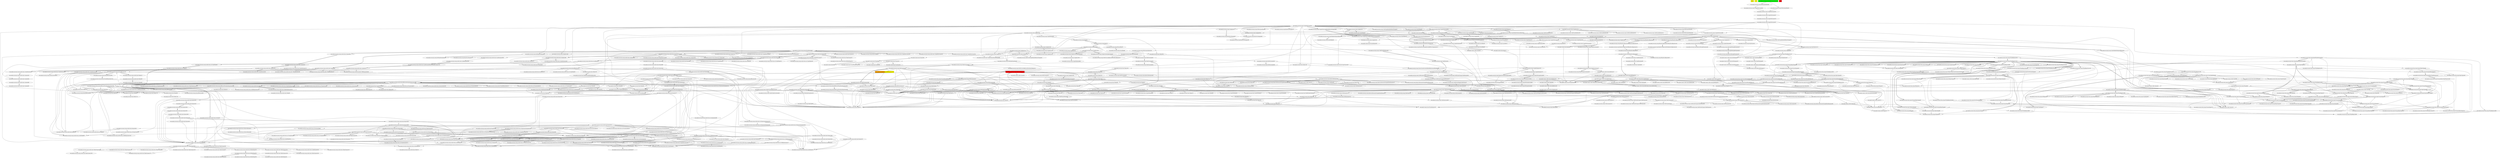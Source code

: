 digraph enhanced {
	"ochiai" [style=striped shape=box fillcolor="yellow"];
	"d4" [style=striped shape=box fillcolor="yellow"];
	"com.google.javascript.jscomp.FoldConstants#1463" [style=striped shape=box fillcolor="red"];
	"com.google.javascript.jscomp.FoldConstantsTest#624" [style=striped shape=box fillcolor="green"];
	"real" [style=striped shape=box fillcolor="red"];
	"com.google.javascript.jscomp.FoldConstants#1020" [style=striped shape=box fillcolor="orange:yellow"];
	"com.google.javascript.jscomp.Compiler#1363" -> "com.google.javascript.jscomp.CodingConventionAnnotator#47" [style=bold];
	"com.google.javascript.jscomp.Compiler#1351" -> "com.google.javascript.jscomp.NodeTypeNormalizer#32";
	"com.google.javascript.jscomp.CompilerTestCase#619" -> "com.google.javascript.jscomp.NodeTypeNormalizer#32";
	"com.google.javascript.rhino.jstype.JSTypeRegistry#167" -> "com.google.javascript.rhino.jstype.BooleanType#54" [style=bold];
	"com.google.common.collect.Maps#634" -> "com.google.common.collect.ImmutableEntry#34" [style=bold];
	"com.google.javascript.jscomp.Compiler#158" -> "com.google.javascript.jscomp.RhinoErrorReporter#95" [style=bold];
	"com.google.javascript.jscomp.SourceFile#39" -> "com.google.javascript.jscomp.SourceFile#95" [style=bold];
	"com.google.javascript.jscomp.NodeTypeNormalizer#32" -> "com.google.javascript.jscomp.NodeTypeNormalizer#35" [style=bold];
	"com.google.javascript.jscomp.Compiler#1224" -> "com.google.javascript.jscomp.CodePrinter$Builder#552" [style=bold];
	"com.google.javascript.jscomp.mozilla.rhino.ObjToIntMap#362" -> "com.google.javascript.jscomp.mozilla.rhino.ObjToIntMap#326" [style=bold];
	"com.google.javascript.rhino.Node#1100" -> "com.google.javascript.rhino.Node#819";
	"com.google.javascript.jscomp.parsing.IRFactory#159" -> "com.google.javascript.rhino.Node#819";
	"com.google.javascript.rhino.Node#895" -> "com.google.javascript.rhino.Node#819";
	"com.google.javascript.rhino.jstype.UnionTypeBuilder#88" -> "com.google.javascript.rhino.jstype.BooleanType#50";
	"com.google.javascript.rhino.jstype.FunctionType#68" -> "com.google.javascript.rhino.jstype.PrototypeObjectType#348";
	"com.google.javascript.jscomp.parsing.IRFactory$TransformDispatcher#590" -> "com.google.javascript.jscomp.mozilla.rhino.ast.InfixExpression#148";
	"com.google.javascript.jscomp.mozilla.rhino.ast.PropertyGet#101" -> "com.google.javascript.jscomp.mozilla.rhino.ast.InfixExpression#148";
	"com.google.javascript.jscomp.mozilla.rhino.Parser#2517" -> "com.google.javascript.jscomp.mozilla.rhino.Parser#3295";
	"com.google.javascript.jscomp.CodeGenerator#744" -> "com.google.javascript.jscomp.CodeGenerator#697";
	"com.google.javascript.rhino.jstype.ObjectType#219" -> "com.google.javascript.rhino.jstype.PrototypeObjectType#221";
	"com.google.javascript.rhino.jstype.InstanceObjectType#93" -> "com.google.javascript.rhino.jstype.PrototypeObjectType#221";
	"com.google.javascript.rhino.jstype.JSTypeRegistry#167" -> "com.google.javascript.rhino.jstype.PrototypeObjectType#342" [style=bold];
	"com.google.javascript.jscomp.CodeGenerator#722" -> "com.google.javascript.jscomp.CodeGenerator#693";
	"com.google.javascript.jscomp.CodeGenerator#87" -> "com.google.javascript.jscomp.CodeGenerator#693";
	"com.google.javascript.jscomp.Compiler#158" -> "com.google.javascript.jscomp.RhinoErrorReporter#99" [style=bold];
	"com.google.javascript.rhino.jstype.JSTypeRegistry#167" -> "com.google.javascript.rhino.jstype.FunctionType#762";
	"com.google.javascript.rhino.jstype.JSTypeRegistry$2#362" -> "com.google.javascript.rhino.jstype.FunctionType#762";
	"com.google.javascript.rhino.jstype.ErrorFunctionType#63" -> "com.google.javascript.rhino.jstype.FunctionType#762";
	"com.google.javascript.rhino.jstype.FunctionType#338" -> "com.google.javascript.rhino.jstype.FunctionType#762";
	"com.google.javascript.rhino.jstype.JSTypeRegistry$1#239" -> "com.google.javascript.rhino.jstype.FunctionType#762";
	"com.google.javascript.rhino.jstype.JSTypeRegistry#525" -> "com.google.javascript.rhino.jstype.FunctionType#641" [style=bold];
	"com.google.javascript.jscomp.NodeTraversal#443" -> "com.google.javascript.jscomp.CodingConventionAnnotator#57";
	"com.google.javascript.jscomp.JSSourceFile#78" -> "com.google.javascript.jscomp.SourceFile#86" [style=bold];
	"com.google.javascript.jscomp.Compiler#1224" -> "com.google.javascript.jscomp.CodePrinter$Builder#568";
	"com.google.javascript.jscomp.FoldConstants#91" -> "com.google.javascript.jscomp.FoldConstants#1417";
	"com.google.javascript.jscomp.mozilla.rhino.ScriptRuntime$DefaultMessageProvider#3700" -> "com.google.javascript.jscomp.mozilla.rhino.Context#379" [style=bold];
	"com.google.javascript.jscomp.CodeGenerator#701" -> "com.google.javascript.jscomp.NodeUtil#628";
	"com.google.javascript.jscomp.CodeGenerator#87" -> "com.google.javascript.jscomp.NodeUtil#628";
	"com.google.common.collect.ImmutableSet$ArrayImmutableSet#294" -> "com.google.common.collect.ImmutableSet#214";
	"com.google.javascript.rhino.jstype.JSTypeRegistry#147" -> "com.google.common.collect.HashMultimap#60";
	"com.google.javascript.jscomp.mozilla.rhino.Parser#2079" -> "com.google.javascript.jscomp.mozilla.rhino.Parser#2079";
	"com.google.javascript.jscomp.mozilla.rhino.Parser#2928" -> "com.google.javascript.jscomp.mozilla.rhino.Parser#2079";
	"com.google.javascript.jscomp.mozilla.rhino.Parser#2060" -> "com.google.javascript.jscomp.mozilla.rhino.Parser#2079";
	"com.google.javascript.jscomp.mozilla.rhino.Parser#2434" -> "com.google.javascript.jscomp.mozilla.rhino.Parser#2079";
	"com.google.javascript.jscomp.parsing.IRFactory#293" -> "com.google.javascript.jscomp.parsing.TypeSafeDispatcher#120" [style=bold];
	"com.google.javascript.rhino.jstype.FunctionPrototypeType#52" -> "com.google.javascript.rhino.jstype.PrototypeObjectType#332";
	"com.google.javascript.rhino.jstype.FunctionPrototypeType#52" -> "com.google.javascript.rhino.jstype.PrototypeObjectType#453";
	"com.google.javascript.rhino.jstype.InstanceObjectType#54" -> "com.google.javascript.rhino.jstype.PrototypeObjectType#453";
	"com.google.javascript.rhino.jstype.FunctionType#68" -> "com.google.javascript.rhino.jstype.PrototypeObjectType#453";
	"com.google.javascript.rhino.Node#895" -> "com.google.javascript.rhino.Node#803";
	"com.google.javascript.jscomp.mozilla.rhino.Parser#2079" -> "com.google.javascript.jscomp.mozilla.rhino.Parser#297";
	"com.google.javascript.jscomp.mozilla.rhino.ast.InfixExpression#92" -> "com.google.javascript.jscomp.mozilla.rhino.ast.InfixExpression#157";
	"com.google.javascript.jscomp.mozilla.rhino.Parser#2177" -> "com.google.javascript.jscomp.mozilla.rhino.Parser#2190" [style=bold];
	"com.google.javascript.jscomp.CodeConsumer#153" -> "com.google.javascript.jscomp.CodePrinter$CompactCodePrinter#430";
	"com.google.javascript.jscomp.Compiler#214" -> "com.google.javascript.jscomp.ErrorFormat$2#38" [style=bold];
	"com.google.javascript.jscomp.parsing.IRFactory$TransformDispatcher#296" -> "com.google.javascript.jscomp.parsing.IRFactory$TransformDispatcher#384" [style=bold];
	"com.google.javascript.rhino.Node#1019" -> "com.google.javascript.rhino.Node#1026";
	"com.google.javascript.rhino.Node#1026" -> "com.google.javascript.rhino.Node#1026";
	"com.google.javascript.jscomp.SourceFile$Preloaded#254" -> "com.google.javascript.jscomp.SourceFile#71";
	"com.google.javascript.jscomp.JSSourceFile#72" -> "com.google.javascript.jscomp.SourceFile#71";
	"com.google.javascript.jscomp.parsing.IRFactory$TransformDispatcher#590" -> "com.google.javascript.jscomp.parsing.IRFactory#80";
	"com.google.javascript.jscomp.parsing.IRFactory$TransformDispatcher#316" -> "com.google.javascript.jscomp.parsing.IRFactory#80";
	"com.google.javascript.jscomp.parsing.IRFactory$TransformDispatcher#296" -> "com.google.javascript.jscomp.parsing.IRFactory#80";
	"com.google.javascript.jscomp.mozilla.rhino.ast.NumberLiteral#70" -> "com.google.javascript.jscomp.mozilla.rhino.ast.NumberLiteral#100" [style=bold];
	"com.google.javascript.jscomp.FoldConstants#91" -> "com.google.javascript.jscomp.FoldConstants#1863" [style=bold];
	"com.google.javascript.jscomp.NodeTraversal#443" -> "com.google.javascript.jscomp.NodeTraversal#443";
	"com.google.javascript.jscomp.NodeTraversal#250" -> "com.google.javascript.jscomp.NodeTraversal#443";
	"com.google.javascript.rhino.jstype.InstanceObjectType#54" -> "com.google.javascript.rhino.jstype.PrototypeObjectType#362" [style=bold];
	"com.google.javascript.jscomp.NodeTraversal#425" -> "com.google.javascript.jscomp.NodeTraversal#200";
	"com.google.javascript.rhino.Node#728" -> "com.google.javascript.rhino.Node#719";
	"com.google.javascript.rhino.Node#758" -> "com.google.javascript.rhino.Node#719";
	"com.google.javascript.rhino.Node#769" -> "com.google.javascript.rhino.Node#719";
	"com.google.javascript.rhino.Node#895" -> "com.google.javascript.rhino.Node#719";
	"com.google.javascript.jscomp.parsing.IRFactory$TransformDispatcher#296" -> "com.google.javascript.jscomp.mozilla.rhino.ast.NumberLiteral#108";
	"com.google.javascript.jscomp.FoldConstantsTest#34" -> "com.google.javascript.jscomp.FoldConstantsTest$1#34" [style=bold];
	"com.google.javascript.rhino.ScriptRuntime#459" -> "com.google.javascript.rhino.Context#402" [style=bold];
	"com.google.javascript.jscomp.CompilerTestCase#619" -> "com.google.javascript.jscomp.FoldConstantsTest$1#36";
	"com.google.javascript.jscomp.mozilla.rhino.ast.ScriptNode#85" -> "com.google.javascript.jscomp.mozilla.rhino.ast.Scope#73" [style=bold];
	"com.google.javascript.jscomp.NodeTraversal#200" -> "com.google.javascript.jscomp.NodeTraversal#208" [style=bold];
	"com.google.javascript.jscomp.parsing.IRFactory$TransformDispatcher#296" -> "com.google.javascript.jscomp.mozilla.rhino.Node$NodeIterator#379" [style=bold];
	"com.google.javascript.rhino.Node#728" -> "com.google.javascript.rhino.Node$PropListItem#335";
	"com.google.javascript.rhino.Node$PropListItem#335" -> "com.google.javascript.rhino.Node$PropListItem#335";
	"com.google.javascript.rhino.Node#895" -> "com.google.javascript.rhino.ScriptOrFnNode#54";
	"com.google.javascript.jscomp.mozilla.rhino.Node#416" -> "com.google.javascript.jscomp.mozilla.rhino.Node$NodeIterator#374" [style=bold];
	"com.google.common.collect.HashMultimap#60" -> "com.google.common.collect.HashMultimap#90" [style=bold];
	"com.google.javascript.jscomp.parsing.IRFactory$TransformDispatcher#590" -> "com.google.javascript.jscomp.mozilla.rhino.ast.InfixExpression#166";
	"com.google.javascript.rhino.jstype.JSTypeRegistry#167" -> "com.google.javascript.rhino.jstype.StringType#54" [style=bold];
	"com.google.javascript.jscomp.mozilla.rhino.CompilerEnvirons#68" -> "com.google.javascript.jscomp.mozilla.rhino.Context#1816" [style=bold];
	"com.google.javascript.rhino.jstype.UnionTypeBuilder#88" -> "com.google.javascript.rhino.jstype.StringType#50";
	"com.google.javascript.rhino.jstype.JSTypeRegistry#749" -> "com.google.javascript.rhino.jstype.AllType#70";
	"com.google.javascript.jscomp.mozilla.rhino.ScriptRuntime#3639" -> "com.google.javascript.jscomp.mozilla.rhino.ScriptRuntime#3691";
	"com.google.common.collect.RegularImmutableMap#39" -> "com.google.common.collect.ImmutableEntry#44";
	"com.google.javascript.jscomp.RhinoErrorReporter#67" -> "com.google.javascript.jscomp.RhinoErrorReporter#63" [style=bold];
	"com.google.javascript.jscomp.JsAst#88" -> "com.google.javascript.jscomp.parsing.ParserRunner#86";
	"com.google.javascript.jscomp.parsing.ParserRunner#86" -> "com.google.javascript.jscomp.mozilla.rhino.Context#393" [style=bold];
	"com.google.common.collect.RegularImmutableMap#39" -> "com.google.common.collect.ImmutableEntry#40";
	"com.google.javascript.rhino.jstype.JSTypeRegistry#167" -> "com.google.javascript.rhino.jstype.AllType#55" [style=bold];
	"com.google.javascript.jscomp.Compiler#1351" -> "com.google.javascript.jscomp.NodeTypeNormalizer#47";
	"com.google.javascript.jscomp.CompilerTestCase#619" -> "com.google.javascript.jscomp.NodeTypeNormalizer#47";
	"com.google.javascript.jscomp.mozilla.rhino.Parser#3257" -> "com.google.javascript.jscomp.mozilla.rhino.ast.StringLiteral#95" [style=bold];
	"com.google.common.collect.Sets#694" -> "com.google.common.collect.Sets#208";
	"com.google.javascript.rhino.Node#1092" -> "com.google.javascript.rhino.Node#823";
	"com.google.javascript.rhino.jstype.PrototypeObjectType#362" -> "com.google.javascript.rhino.jstype.JSType#804";
	"com.google.javascript.rhino.jstype.ValueType#54" -> "com.google.javascript.rhino.jstype.JSType#804";
	"com.google.common.base.Tracer#404" -> "com.google.common.base.Tracer$ThreadTrace#740";
	"com.google.common.base.Tracer#233" -> "com.google.common.base.Tracer$ThreadTrace#740";
	"com.google.javascript.jscomp.mozilla.rhino.Node$NodeIterator#368" -> "com.google.javascript.jscomp.mozilla.rhino.Node$NodeIterator#368";
	"com.google.javascript.jscomp.parsing.IRFactory$TransformDispatcher#296" -> "com.google.javascript.jscomp.mozilla.rhino.Node$NodeIterator#368";
	"com.google.javascript.rhino.jstype.FunctionType#68" -> "com.google.javascript.rhino.jstype.PrototypeObjectType#357" [style=bold];
	"com.google.javascript.rhino.jstype.UnionTypeBuilder#137" -> "com.google.common.collect.Sets#694" [style=bold];
	"com.google.javascript.jscomp.mozilla.rhino.Context#418" -> "com.google.javascript.jscomp.mozilla.rhino.ContextFactory#501" [style=bold];
	"com.google.javascript.jscomp.Compiler#1363" -> "com.google.javascript.jscomp.CodingConventionAnnotator#40" [style=bold];
	"com.google.javascript.jscomp.parsing.IRFactory$TransformDispatcher#296" -> "com.google.javascript.rhino.ScriptOrFnNode#47";
	"com.google.javascript.jscomp.RhinoErrorReporter#33" -> "com.google.javascript.jscomp.RhinoErrorReporter#67" [style=bold];
	"com.google.javascript.jscomp.CodeConsumer#211" -> "com.google.javascript.jscomp.CodePrinter$CompactCodePrinter#411";
	"com.google.javascript.jscomp.CodeConsumer#229" -> "com.google.javascript.jscomp.CodePrinter$CompactCodePrinter#411";
	"com.google.javascript.jscomp.mozilla.rhino.ast.InfixExpression#85" -> "com.google.javascript.jscomp.mozilla.rhino.ast.InfixExpression#174";
	"com.google.javascript.jscomp.RhinoErrorReporter#99" -> "com.google.javascript.jscomp.RhinoErrorReporter$OldRhinoErrorReporter#130" [style=bold];
	"com.google.javascript.jscomp.Compiler#752" -> "com.google.common.base.Tracer#436";
	"com.google.javascript.jscomp.FoldConstants#91" -> "com.google.javascript.jscomp.FoldConstants#1601";
	"com.google.javascript.jscomp.parsing.ParserRunner#86" -> "com.google.javascript.jscomp.mozilla.rhino.Parser#152";
	"com.google.javascript.rhino.jstype.JSTypeRegistry#167" -> "com.google.javascript.rhino.jstype.JSTypeRegistry#950";
	"com.google.javascript.rhino.jstype.JSTypeRegistry#850" -> "com.google.javascript.rhino.jstype.JSTypeRegistry#950";
	"com.google.javascript.jscomp.Compiler#1224" -> "com.google.javascript.jscomp.CodePrinter$Builder#512";
	"com.google.javascript.jscomp.RhinoErrorReporter$OldRhinoErrorReporter#130" -> "com.google.javascript.jscomp.RhinoErrorReporter$OldRhinoErrorReporter#134" [style=bold];
	"com.google.javascript.jscomp.parsing.IRFactory$TransformDispatcher#296" -> "com.google.javascript.jscomp.mozilla.rhino.Node#416" [style=bold];
	"com.google.javascript.rhino.jstype.JSTypeRegistry#167" -> "com.google.javascript.rhino.jstype.JSTypeRegistry#958";
	"com.google.javascript.rhino.jstype.ErrorFunctionType#53" -> "com.google.javascript.rhino.jstype.JSTypeRegistry#958";
	"com.google.javascript.jscomp.CodingConventionAnnotator#47" -> "com.google.javascript.jscomp.NodeTraversal#425";
	"com.google.javascript.jscomp.FoldConstantsTest$1#36" -> "com.google.javascript.jscomp.NodeTraversal#425";
	"com.google.javascript.jscomp.CodeGenerator#87" -> "com.google.javascript.jscomp.CodePrinter$MappedCodePrinter#84" [style=bold];
	"com.google.javascript.rhino.jstype.JSTypeRegistry#495" -> "com.google.javascript.rhino.jstype.BooleanType#103" [style=bold];
	"com.google.javascript.jscomp.mozilla.rhino.ast.StringLiteral#68" -> "com.google.javascript.jscomp.mozilla.rhino.ast.AstNode#182";
	"com.google.javascript.jscomp.mozilla.rhino.ast.KeywordLiteral#71" -> "com.google.javascript.jscomp.mozilla.rhino.ast.AstNode#182";
	"com.google.javascript.jscomp.mozilla.rhino.ast.ExpressionStatement#106" -> "com.google.javascript.jscomp.mozilla.rhino.ast.AstNode#182";
	"com.google.javascript.jscomp.mozilla.rhino.Parser#2079" -> "com.google.javascript.jscomp.mozilla.rhino.TokenStream#299";
	"com.google.javascript.jscomp.mozilla.rhino.Parser#322" -> "com.google.javascript.jscomp.mozilla.rhino.TokenStream#299";
	"com.google.javascript.jscomp.parsing.TypeSafeDispatcher#120" -> "com.google.javascript.jscomp.parsing.IRFactory$TransformDispatcher#296";
	"com.google.javascript.jscomp.parsing.IRFactory#100" -> "com.google.javascript.jscomp.parsing.IRFactory$TransformDispatcher#296";
	"com.google.javascript.jscomp.parsing.IRFactory$TransformDispatcher#296" -> "com.google.javascript.jscomp.parsing.IRFactory$TransformDispatcher#296";
	"com.google.javascript.jscomp.mozilla.rhino.ast.AstRoot#70" -> "com.google.javascript.jscomp.mozilla.rhino.ast.ScriptNode#85" [style=bold];
	"com.google.javascript.rhino.jstype.JSTypeRegistry#167" -> "com.google.javascript.rhino.jstype.JSTypeRegistry$2#357" [style=bold];
	"com.google.javascript.jscomp.CodePrinter#598" -> "com.google.javascript.jscomp.CodePrinter$CompactCodePrinter#344";
	"com.google.javascript.jscomp.mozilla.rhino.Node#552" -> "com.google.javascript.jscomp.mozilla.rhino.ast.NumberLiteral#115" [style=bold];
	"com.google.javascript.jscomp.CompilerTestCase#619" -> "com.google.javascript.jscomp.Compiler#191";
	"com.google.common.collect.ImmutableSet#214" -> "com.google.common.collect.ImmutableCollection#48";
	"com.google.javascript.jscomp.mozilla.rhino.Parser#2177" -> "com.google.javascript.jscomp.mozilla.rhino.Parser#380";
	"com.google.javascript.jscomp.mozilla.rhino.Parser#413" -> "com.google.javascript.jscomp.mozilla.rhino.Parser#380";
	"com.google.javascript.jscomp.mozilla.rhino.Parser#2164" -> "com.google.javascript.jscomp.mozilla.rhino.Parser#380";
	"com.google.javascript.jscomp.mozilla.rhino.Parser#2151" -> "com.google.javascript.jscomp.mozilla.rhino.Parser#380";
	"com.google.javascript.jscomp.mozilla.rhino.Parser#2060" -> "com.google.javascript.jscomp.mozilla.rhino.Parser#380";
	"com.google.javascript.jscomp.mozilla.rhino.Parser#2190" -> "com.google.javascript.jscomp.mozilla.rhino.Parser#380";
	"com.google.javascript.jscomp.mozilla.rhino.Parser#2434" -> "com.google.javascript.jscomp.mozilla.rhino.Parser#380";
	"com.google.javascript.jscomp.mozilla.rhino.Parser#2138" -> "com.google.javascript.jscomp.mozilla.rhino.Parser#380";
	"com.google.javascript.jscomp.mozilla.rhino.Parser#2114" -> "com.google.javascript.jscomp.mozilla.rhino.Parser#380";
	"com.google.javascript.jscomp.NodeTypeNormalizer#47" -> "com.google.javascript.jscomp.NodeTypeNormalizer#69";
	"com.google.javascript.jscomp.NodeTypeNormalizer#69" -> "com.google.javascript.jscomp.NodeTypeNormalizer#69";
	"com.google.javascript.jscomp.mozilla.rhino.Parser#2928" -> "com.google.javascript.jscomp.mozilla.rhino.ast.ArrayLiteral#83" [style=bold];
	"com.google.javascript.jscomp.parsing.ParserRunner#86" -> "com.google.javascript.jscomp.mozilla.rhino.Parser#499";
	"com.google.javascript.jscomp.CodePrinter$Builder#568" -> "com.google.javascript.jscomp.CodePrinter#34" [style=bold];
	"com.google.javascript.rhino.Node#797" -> "com.google.javascript.rhino.Node#728";
	"com.google.javascript.rhino.Node#783" -> "com.google.javascript.rhino.Node#728";
	"com.google.javascript.jscomp.NodeTypeNormalizer#103" -> "com.google.javascript.jscomp.NodeTypeNormalizer#103";
	"com.google.javascript.jscomp.NodeTypeNormalizer#47" -> "com.google.javascript.jscomp.NodeTypeNormalizer#103";
	"com.google.common.collect.ImmutableMap#103" -> "com.google.common.collect.RegularImmutableMap#39";
	"com.google.javascript.jscomp.NodeTraversal#250" -> "com.google.javascript.jscomp.NodeTraversal#554" [style=bold];
	"com.google.javascript.rhino.jstype.FunctionType#189" -> "com.google.javascript.rhino.jstype.JSTypeRegistry$2#362";
	"com.google.javascript.jscomp.CodeGenerator#87" -> "com.google.javascript.jscomp.CodePrinter$CompactCodePrinter#474";
	"com.google.javascript.jscomp.mozilla.rhino.ast.Name#84" -> "com.google.javascript.jscomp.mozilla.rhino.ast.AstNode#171";
	"com.google.javascript.jscomp.mozilla.rhino.ast.FunctionCall#68" -> "com.google.javascript.jscomp.mozilla.rhino.ast.AstNode#171";
	"com.google.javascript.jscomp.mozilla.rhino.ast.NumberLiteral#70" -> "com.google.javascript.jscomp.mozilla.rhino.ast.AstNode#171";
	"com.google.javascript.jscomp.mozilla.rhino.ast.ArrayLiteral#83" -> "com.google.javascript.jscomp.mozilla.rhino.ast.AstNode#171";
	"com.google.javascript.jscomp.CompilerTestCase#808" -> "com.google.javascript.jscomp.JSSourceFile#55";
	"com.google.javascript.jscomp.CompilerTestCase#337" -> "com.google.javascript.jscomp.JSSourceFile#55";
	"com.google.javascript.jscomp.ComposeWarningsGuard#46" -> "com.google.javascript.jscomp.WarningsGuard#43";
	"com.google.javascript.jscomp.DiagnosticGroupWarningsGuard#31" -> "com.google.javascript.jscomp.WarningsGuard#43";
	"com.google.javascript.jscomp.parsing.IRFactory$TransformDispatcher#296" -> "com.google.javascript.jscomp.mozilla.rhino.ast.ArrayLiteral#97";
	"com.google.javascript.rhino.jstype.PrototypeObjectType#342" -> "com.google.javascript.rhino.jstype.FunctionType#819" [style=bold];
	"com.google.javascript.jscomp.mozilla.rhino.Parser#989" -> "com.google.javascript.jscomp.mozilla.rhino.Parser#1813";
	"com.google.javascript.jscomp.Compiler#158" -> "com.google.javascript.jscomp.Compiler#183" [style=bold];
	"com.google.javascript.jscomp.mozilla.rhino.Parser#2800" -> "com.google.javascript.jscomp.mozilla.rhino.Parser#2900";
	"com.google.javascript.jscomp.mozilla.rhino.ObjToIntMap#362" -> "com.google.javascript.jscomp.mozilla.rhino.ObjToIntMap#304" [style=bold];
	"com.google.javascript.jscomp.parsing.IRFactory$TransformDispatcher#590" -> "com.google.javascript.rhino.Node#1092";
	"com.google.javascript.jscomp.parsing.IRFactory#159" -> "com.google.javascript.rhino.Node#1092";
	"com.google.javascript.jscomp.parsing.IRFactory$TransformDispatcher#296" -> "com.google.javascript.rhino.Node#1092";
	"com.google.javascript.rhino.jstype.JSTypeRegistry#995" -> "com.google.javascript.rhino.jstype.JSTypeRegistry#850" [style=bold];
	"com.google.javascript.jscomp.mozilla.rhino.ScriptRuntime#3691" -> "com.google.javascript.jscomp.mozilla.rhino.ScriptRuntime$DefaultMessageProvider#3700" [style=bold];
	"com.google.javascript.rhino.jstype.JSTypeRegistry#167" -> "com.google.javascript.rhino.jstype.JSTypeRegistry#974";
	"com.google.javascript.rhino.jstype.JSTypeRegistry#950" -> "com.google.javascript.rhino.jstype.JSTypeRegistry#974";
	"com.google.common.base.Tracer#404" -> "com.google.common.base.X#32" [style=bold];
	"com.google.javascript.jscomp.NodeUtil#933" -> "com.google.javascript.rhino.Node#515";
	"com.google.javascript.jscomp.NodeUtil#207" -> "com.google.javascript.rhino.Node#515";
	"com.google.javascript.jscomp.NodeUtil#724" -> "com.google.javascript.rhino.Node#515";
	"com.google.javascript.jscomp.NodeUtil#800" -> "com.google.javascript.rhino.Node#515";
	"com.google.javascript.jscomp.FoldConstants#1463" -> "com.google.javascript.rhino.Node#515";
	"com.google.javascript.rhino.Node#1351" -> "com.google.javascript.rhino.Node#515";
	"com.google.javascript.jscomp.CodingConventionAnnotator#57" -> "com.google.javascript.rhino.Node#515";
	"com.google.javascript.jscomp.NodeUtil#356" -> "com.google.javascript.rhino.Node#515";
	"com.google.javascript.jscomp.FoldConstants#1863" -> "com.google.javascript.rhino.Node#515";
	"com.google.javascript.jscomp.NodeTraversal#443" -> "com.google.javascript.rhino.Node#515";
	"com.google.javascript.jscomp.FoldConstants#1601" -> "com.google.javascript.rhino.Node#515";
	"com.google.javascript.jscomp.FoldConstants#413" -> "com.google.javascript.rhino.Node#515";
	"com.google.javascript.jscomp.FoldConstants#1417" -> "com.google.javascript.rhino.Node#515";
	"com.google.javascript.jscomp.NodeTypeNormalizer#69" -> "com.google.javascript.rhino.Node#515";
	"com.google.javascript.jscomp.CodeGenerator#701" -> "com.google.javascript.rhino.Node#515";
	"com.google.javascript.jscomp.CodeGenerator#87" -> "com.google.javascript.rhino.Node#515";
	"com.google.javascript.jscomp.FoldConstants#91" -> "com.google.javascript.rhino.Node#515";
	"com.google.javascript.jscomp.parsing.IRFactory#159" -> "com.google.javascript.rhino.Node#515";
	"com.google.javascript.jscomp.NodeTypeNormalizer#103" -> "com.google.javascript.rhino.Node#515";
	"com.google.javascript.jscomp.parsing.IRFactory$TransformDispatcher#316" -> "com.google.javascript.rhino.Node#515";
	"com.google.javascript.jscomp.NodeUtil#177" -> "com.google.javascript.rhino.Node#515";
	"com.google.javascript.jscomp.NodeUtil#111" -> "com.google.javascript.rhino.Node#515";
	"com.google.javascript.jscomp.parsing.IRFactory$TransformDispatcher#400" -> "com.google.javascript.rhino.Node#515";
	"com.google.javascript.jscomp.parsing.IRFactory$TransformDispatcher#296" -> "com.google.javascript.rhino.Node#515";
	"com.google.javascript.rhino.jstype.FunctionType#819" -> "com.google.javascript.rhino.jstype.PrototypeObjectType#447" [style=bold];
	"com.google.javascript.jscomp.parsing.IRFactory$TransformDispatcher#316" -> "com.google.javascript.rhino.Node#519";
	"com.google.javascript.jscomp.parsing.IRFactory$TransformDispatcher#590" -> "com.google.javascript.jscomp.mozilla.rhino.ast.InfixExpression#126";
	"com.google.javascript.jscomp.mozilla.rhino.ast.PropertyGet#84" -> "com.google.javascript.jscomp.mozilla.rhino.ast.InfixExpression#126";
	"com.google.javascript.jscomp.parsing.IRFactory#80" -> "com.google.javascript.jscomp.parsing.IRFactory#853";
	"com.google.javascript.rhino.jstype.NoObjectType$LeastSupertypeVisitor#75" -> "com.google.javascript.rhino.jstype.NoObjectType$LeastSupertypeVisitor#75";
	"com.google.javascript.rhino.jstype.NoObjectType#211" -> "com.google.javascript.rhino.jstype.NoObjectType$LeastSupertypeVisitor#75";
	"com.google.javascript.jscomp.NodeTraversal#625" -> "com.google.javascript.rhino.Node#758";
	"com.google.javascript.jscomp.CodeGenerator#87" -> "com.google.javascript.rhino.Node#758";
	"com.google.javascript.rhino.Node#1905" -> "com.google.javascript.rhino.Node#758";
	"com.google.javascript.rhino.Node#1836" -> "com.google.javascript.rhino.Node#758";
	"com.google.javascript.rhino.Node#1544" -> "com.google.javascript.rhino.Node#758";
	"com.google.javascript.rhino.Node#491" -> "com.google.javascript.rhino.Node$NumberNode#248" [style=bold];
	"com.google.javascript.jscomp.mozilla.rhino.ast.NumberLiteral#79" -> "com.google.javascript.jscomp.mozilla.rhino.Node#552" [style=bold];
	"com.google.javascript.rhino.Node#1026" -> "com.google.javascript.rhino.Node#872";
	"com.google.javascript.rhino.jstype.FunctionPrototypeType#52" -> "com.google.javascript.rhino.jstype.PrototypeObjectType#327";
	"com.google.javascript.jscomp.CodeConsumer#233" -> "com.google.javascript.jscomp.CodePrinter$CompactCodePrinter#456";
	"com.google.javascript.jscomp.CodePrinter$CompactCodePrinter#430" -> "com.google.javascript.jscomp.CodePrinter$CompactCodePrinter#456";
	"com.google.javascript.jscomp.FoldConstants#91" -> "com.google.javascript.jscomp.NodeUtil#207";
	"com.google.javascript.jscomp.FoldConstants#1863" -> "com.google.javascript.jscomp.NodeUtil#207";
	"com.google.javascript.jscomp.FoldConstants#1020" -> "com.google.javascript.jscomp.NodeUtil#207";
	"com.google.javascript.jscomp.parsing.IRFactory#113" -> "com.google.javascript.jscomp.mozilla.rhino.ast.ScriptNode#93";
	"com.google.common.base.Tracer#436" -> "com.google.common.base.Tracer#404" [style=bold];
	"com.google.javascript.jscomp.RhinoErrorReporter#67" -> "com.google.common.collect.ImmutableMap#103" [style=bold];
	"com.google.javascript.rhino.jstype.FunctionType#338" -> "com.google.javascript.rhino.jstype.FunctionType#802" [style=bold];
	"com.google.javascript.jscomp.mozilla.rhino.ast.AstNode#235" -> "com.google.javascript.jscomp.mozilla.rhino.ast.AstNode#198";
	"com.google.javascript.jscomp.Compiler#1224" -> "com.google.javascript.jscomp.CodePrinter$Builder#543";
	"com.google.javascript.rhino.jstype.JSTypeRegistry#167" -> "com.google.javascript.rhino.jstype.ErrorFunctionType#53" [style=bold];
	"com.google.javascript.rhino.jstype.FunctionParamBuilder#122" -> "com.google.javascript.rhino.Node#503";
	"com.google.javascript.jscomp.parsing.IRFactory$TransformDispatcher#296" -> "com.google.javascript.rhino.Node#503";
	"com.google.javascript.rhino.jstype.FunctionParamBuilder#95" -> "com.google.javascript.rhino.jstype.JSTypeRegistry#749";
	"com.google.javascript.rhino.jstype.FunctionParamBuilder#80" -> "com.google.javascript.rhino.jstype.JSTypeRegistry#749";
	"com.google.javascript.rhino.jstype.JSTypeRegistry#167" -> "com.google.javascript.rhino.jstype.JSTypeRegistry#509" [style=bold];
	"com.google.javascript.jscomp.mozilla.rhino.Parser#538" -> "com.google.javascript.jscomp.mozilla.rhino.Parser#276";
	"com.google.javascript.jscomp.mozilla.rhino.ast.InfixExpression#92" -> "com.google.javascript.jscomp.mozilla.rhino.ast.InfixExpression#136";
	"com.google.javascript.jscomp.mozilla.rhino.Parser#2079" -> "com.google.javascript.jscomp.mozilla.rhino.Node#543";
	"com.google.javascript.jscomp.mozilla.rhino.ast.ExpressionStatement#122" -> "com.google.javascript.jscomp.mozilla.rhino.Node#543";
	"com.google.javascript.jscomp.mozilla.rhino.Parser#2462" -> "com.google.javascript.jscomp.mozilla.rhino.Node#543";
	"com.google.javascript.jscomp.mozilla.rhino.Parser#2607" -> "com.google.javascript.jscomp.mozilla.rhino.Node#543";
	"com.google.javascript.jscomp.mozilla.rhino.Parser#3230" -> "com.google.javascript.jscomp.mozilla.rhino.Node#543";
	"com.google.javascript.jscomp.mozilla.rhino.Parser#2517" -> "com.google.javascript.jscomp.mozilla.rhino.Node#543";
	"com.google.javascript.jscomp.mozilla.rhino.Parser#3257" -> "com.google.javascript.jscomp.mozilla.rhino.Node#543";
	"com.google.javascript.jscomp.NodeTraversal#250" -> "com.google.javascript.jscomp.NodeTraversal#534" [style=bold];
	"com.google.javascript.jscomp.mozilla.rhino.Parser#2321" -> "com.google.javascript.jscomp.mozilla.rhino.Parser#395";
	"com.google.javascript.jscomp.mozilla.rhino.Parser#3257" -> "com.google.javascript.jscomp.mozilla.rhino.ast.StringLiteral#107" [style=bold];
	"com.google.javascript.jscomp.JSSourceFile#55" -> "com.google.javascript.jscomp.JSSourceFile#72" [style=bold];
	"com.google.javascript.jscomp.JsAst#78" -> "com.google.javascript.jscomp.JSSourceFile#78";
	"com.google.javascript.jscomp.CodePrinter$CompactCodePrinter#377" -> "com.google.javascript.jscomp.CodePrinter$MappedCodePrinter#57";
	"com.google.javascript.rhino.Node#783" -> "com.google.javascript.rhino.Node#740";
	"com.google.javascript.jscomp.mozilla.rhino.Parser#1099" -> "com.google.javascript.jscomp.mozilla.rhino.ast.AstNode#191";
	"com.google.javascript.jscomp.mozilla.rhino.ast.InfixExpression#85" -> "com.google.javascript.jscomp.mozilla.rhino.ast.AstNode#191";
	"com.google.javascript.jscomp.mozilla.rhino.Parser#276" -> "com.google.javascript.jscomp.mozilla.rhino.ast.AstNode#191";
	"com.google.javascript.jscomp.mozilla.rhino.Parser#2517" -> "com.google.javascript.jscomp.mozilla.rhino.ast.AstNode#191";
	"com.google.javascript.jscomp.mozilla.rhino.ast.AstNode#263" -> "com.google.javascript.jscomp.mozilla.rhino.ast.AstNode#191";
	"com.google.javascript.jscomp.mozilla.rhino.ast.InfixExpression#92" -> "com.google.javascript.jscomp.mozilla.rhino.ast.AstNode#191";
	"com.google.javascript.jscomp.mozilla.rhino.Parser#3329" -> "com.google.javascript.jscomp.mozilla.rhino.ast.AstNode#191";
	"com.google.javascript.jscomp.mozilla.rhino.Parser#2060" -> "com.google.javascript.jscomp.mozilla.rhino.ast.AstNode#191";
	"com.google.javascript.jscomp.mozilla.rhino.ast.ExpressionStatement#91" -> "com.google.javascript.jscomp.mozilla.rhino.ast.AstNode#191";
	"com.google.javascript.jscomp.mozilla.rhino.ast.AstNode#207" -> "com.google.javascript.jscomp.mozilla.rhino.ast.AstNode#191";
	"com.google.common.collect.ImmutableMap#103" -> "com.google.common.collect.ImmutableMap#136";
	"com.google.javascript.jscomp.CodeConsumer#153" -> "com.google.javascript.jscomp.CodeConsumer#211";
	"com.google.javascript.jscomp.CodeGenerator#75" -> "com.google.javascript.jscomp.CodeConsumer#211";
	"com.google.javascript.jscomp.InlineCostEstimator$CompiledSizeEstimator#96" -> "com.google.javascript.jscomp.CodeConsumer#211";
	"com.google.javascript.jscomp.CodeConsumer#265" -> "com.google.javascript.jscomp.CodeConsumer#211";
	"com.google.javascript.jscomp.CodeConsumer#91" -> "com.google.javascript.jscomp.CodeConsumer#211";
	"com.google.javascript.jscomp.mozilla.rhino.Parser#2800" -> "com.google.javascript.jscomp.mozilla.rhino.Parser#2928";
	"com.google.javascript.jscomp.CompilerTestCase#619" -> "com.google.common.base.Joiner#171";
	"com.google.javascript.jscomp.CompilerTestCase#808" -> "com.google.common.base.Joiner#171";
	"com.google.javascript.rhino.jstype.JSTypeRegistry#167" -> "com.google.javascript.rhino.jstype.JSTypeRegistry#995" [style=bold];
	"com.google.javascript.jscomp.mozilla.rhino.Parser#2462" -> "com.google.javascript.jscomp.mozilla.rhino.Parser#2800";
	"com.google.common.collect.RegularImmutableMap#39" -> "com.google.common.collect.ImmutableMap#254" [style=bold];
	"com.google.javascript.jscomp.CompilerOptions#759" -> "com.google.javascript.jscomp.DiagnosticGroupWarningsGuard#31" [style=bold];
	"com.google.javascript.jscomp.NodeTraversal#443" -> "com.google.javascript.jscomp.NodeTraversal#625";
	"com.google.javascript.jscomp.CompilerTestCase#619" -> "com.google.javascript.jscomp.CompilerTestCase$BlackHoleErrorManager#869" [style=bold];
	"com.google.javascript.rhino.jstype.InstanceObjectType#77" -> "com.google.javascript.rhino.jstype.InstanceObjectType#87";
	"com.google.javascript.rhino.jstype.InstanceObjectType#72" -> "com.google.javascript.rhino.jstype.InstanceObjectType#87";
	"com.google.javascript.rhino.jstype.FunctionType#555" -> "com.google.javascript.rhino.jstype.InstanceObjectType#87";
	"com.google.javascript.rhino.jstype.InstanceObjectType#82" -> "com.google.javascript.rhino.jstype.InstanceObjectType#87";
	"com.google.javascript.jscomp.parsing.IRFactory#159" -> "com.google.javascript.jscomp.mozilla.rhino.Node#213" [style=bold];
	"com.google.javascript.jscomp.mozilla.rhino.TokenStream#1281" -> "com.google.javascript.jscomp.mozilla.rhino.TokenStream#1402";
	"com.google.javascript.rhino.jstype.FunctionType#189" -> "com.google.javascript.rhino.jstype.ArrowType#61" [style=bold];
	"com.google.javascript.jscomp.mozilla.rhino.ast.ExpressionStatement#122" -> "com.google.javascript.jscomp.mozilla.rhino.ast.AstNode#263";
	"com.google.javascript.jscomp.mozilla.rhino.ast.InfixExpression#136" -> "com.google.javascript.jscomp.mozilla.rhino.ast.AstNode#263";
	"com.google.javascript.jscomp.mozilla.rhino.ast.FunctionCall#89" -> "com.google.javascript.jscomp.mozilla.rhino.ast.AstNode#263";
	"com.google.javascript.jscomp.mozilla.rhino.ast.InfixExpression#157" -> "com.google.javascript.jscomp.mozilla.rhino.ast.AstNode#263";
	"com.google.javascript.jscomp.mozilla.rhino.Parser#538" -> "com.google.javascript.jscomp.mozilla.rhino.ast.AstNode#263";
	"com.google.javascript.jscomp.mozilla.rhino.ast.ArrayLiteral#122" -> "com.google.javascript.jscomp.mozilla.rhino.ast.AstNode#263";
	"com.google.javascript.jscomp.mozilla.rhino.ast.FunctionCall#126" -> "com.google.javascript.jscomp.mozilla.rhino.ast.AstNode#263";
	"com.google.javascript.rhino.jstype.InstanceObjectType#93" -> "com.google.javascript.rhino.jstype.InstanceObjectType#82";
	"com.google.javascript.rhino.jstype.ObjectType#407" -> "com.google.javascript.rhino.jstype.InstanceObjectType#82";
	"com.google.javascript.rhino.jstype.PrototypeObjectType#407" -> "com.google.javascript.rhino.jstype.InstanceObjectType#82";
	"com.google.javascript.rhino.jstype.ObjectType#384" -> "com.google.javascript.rhino.jstype.InstanceObjectType#82";
	"com.google.javascript.rhino.jstype.FunctionType#641" -> "com.google.javascript.rhino.jstype.ArrowType#191" [style=bold];
	"com.google.javascript.jscomp.mozilla.rhino.Parser#2517" -> "com.google.javascript.jscomp.mozilla.rhino.ast.FunctionCall#89";
	"com.google.javascript.jscomp.mozilla.rhino.TokenStream#320" -> "com.google.javascript.jscomp.mozilla.rhino.ScriptRuntime#432";
	"com.google.javascript.jscomp.CompilerTestCase#808" -> "com.google.javascript.jscomp.CompilerTestCase#138";
	"com.google.javascript.jscomp.CompilerTestCase#337" -> "com.google.javascript.jscomp.CompilerTestCase#138";
	"com.google.javascript.jscomp.CompilerTestCase#619" -> "com.google.common.base.Joiner#163";
	"com.google.common.base.Joiner#171" -> "com.google.common.base.Joiner#163";
	"com.google.javascript.jscomp.CompilerTestCase#138" -> "com.google.javascript.jscomp.CompilerTestCase#146";
	"com.google.javascript.jscomp.mozilla.rhino.ast.AstNode#207" -> "com.google.javascript.jscomp.mozilla.rhino.ast.AstNode#254";
	"com.google.javascript.rhino.jstype.UnionTypeBuilder#137" -> "com.google.javascript.rhino.jstype.UnionType#77" [style=bold];
	"com.google.javascript.jscomp.mozilla.rhino.ContextFactory#440" -> "com.google.javascript.jscomp.mozilla.rhino.Kit#316";
	"com.google.javascript.jscomp.mozilla.rhino.ContextFactory#451" -> "com.google.javascript.jscomp.mozilla.rhino.Kit#316";
	"com.google.javascript.jscomp.Compiler#223" -> "com.google.javascript.jscomp.Compiler#271";
	"com.google.javascript.rhino.testing.BaseJSTypeTestCase#226" -> "com.google.javascript.rhino.jstype.JSTypeRegistry#761";
	"com.google.javascript.jscomp.CompilerTestCase#337" -> "com.google.javascript.rhino.testing.BaseJSTypeTestCase#226";
	"com.google.javascript.jscomp.FoldConstants#1463" -> "com.google.javascript.rhino.Node$StringNode#297";
	"com.google.javascript.jscomp.CodingConventionAnnotator#57" -> "com.google.javascript.rhino.Node$StringNode#297";
	"com.google.javascript.jscomp.CodeGenerator#87" -> "com.google.javascript.rhino.Node$StringNode#297";
	"com.google.javascript.jscomp.FoldConstants#1601" -> "com.google.javascript.rhino.Node$StringNode#297";
	"com.google.javascript.jscomp.NodeUtil#111" -> "com.google.javascript.rhino.Node$StringNode#297";
	"com.google.javascript.jscomp.NodeUtil#177" -> "com.google.javascript.rhino.Node$StringNode#297";
	"com.google.javascript.rhino.Node#895" -> "com.google.javascript.rhino.Node$StringNode#297";
	"com.google.javascript.rhino.jstype.ObjectType#219" -> "com.google.javascript.rhino.jstype.JSTypeRegistry#525" [style=bold];
	"com.google.javascript.jscomp.CodeGenerator#87" -> "com.google.javascript.jscomp.CodeGenerator#957";
	"com.google.javascript.jscomp.Compiler#223" -> "com.google.javascript.jscomp.Compiler#278";
	"com.google.javascript.jscomp.CompilerTestCase#882" -> "com.google.javascript.jscomp.Compiler#158";
	"com.google.javascript.jscomp.CodeGenerator#713" -> "com.google.javascript.jscomp.CodeGenerator#722";
	"com.google.javascript.rhino.jstype.InstanceObjectType#147" -> "com.google.javascript.rhino.jstype.InstanceObjectType#77";
	"com.google.javascript.rhino.jstype.InstanceObjectType#169" -> "com.google.javascript.rhino.jstype.InstanceObjectType#77";
	"com.google.javascript.jscomp.mozilla.rhino.ast.InfixExpression#85" -> "com.google.javascript.jscomp.mozilla.rhino.Node#203";
	"com.google.javascript.rhino.jstype.InstanceObjectType#169" -> "com.google.javascript.rhino.jstype.InstanceObjectType#72" [style=bold];
	"com.google.javascript.jscomp.mozilla.rhino.TokenStream#320" -> "com.google.javascript.jscomp.mozilla.rhino.TokenStream#126";
	"com.google.javascript.jscomp.parsing.IRFactory$TransformDispatcher#296" -> "com.google.javascript.jscomp.mozilla.rhino.ast.FunctionCall#79";
	"com.google.javascript.jscomp.Compiler#743" -> "com.google.common.base.Tracer#233";
	"com.google.javascript.jscomp.CodeGenerator#87" -> "com.google.javascript.rhino.Node$NumberNode#258";
	"com.google.javascript.jscomp.NodeUtil#111" -> "com.google.javascript.rhino.Node$NumberNode#258";
	"com.google.javascript.rhino.jstype.PrototypeObjectType$Property#417" -> "com.google.javascript.rhino.jstype.PrototypeObjectType$Property#438" [style=bold];
	"com.google.javascript.jscomp.mozilla.rhino.CompilerEnvirons#68" -> "com.google.javascript.jscomp.mozilla.rhino.Context#2188" [style=bold];
	"com.google.javascript.jscomp.FoldConstants#91" -> "com.google.javascript.jscomp.FoldConstants#1463";
	"com.google.javascript.jscomp.CompilerTestCase#247" -> "com.google.javascript.jscomp.CompilerTestCase#278";
	"com.google.javascript.rhino.jstype.JSTypeRegistry#167" -> "com.google.javascript.rhino.jstype.JSTypeRegistry#777";
	"com.google.javascript.rhino.jstype.JSTypeRegistry#761" -> "com.google.javascript.rhino.jstype.JSTypeRegistry#777";
	"com.google.javascript.rhino.jstype.InstanceObjectType#65" -> "com.google.javascript.rhino.jstype.PrototypeObjectType#99";
	"com.google.javascript.rhino.jstype.PrototypeObjectType#90" -> "com.google.javascript.rhino.jstype.PrototypeObjectType#99";
	"com.google.javascript.rhino.jstype.FunctionType#189" -> "com.google.javascript.rhino.jstype.PrototypeObjectType#99";
	"com.google.javascript.rhino.jstype.FunctionPrototypeType#59" -> "com.google.javascript.rhino.jstype.PrototypeObjectType#99";
	"com.google.javascript.jscomp.mozilla.rhino.TokenStream#1293" -> "com.google.javascript.jscomp.mozilla.rhino.TokenStream#1300";
	"com.google.javascript.jscomp.mozilla.rhino.TokenStream#320" -> "com.google.javascript.jscomp.mozilla.rhino.TokenStream#1300";
	"com.google.javascript.jscomp.NodeTypeNormalizer#103" -> "com.google.javascript.jscomp.NodeTypeNormalizer#130" [style=bold];
	"com.google.javascript.rhino.jstype.FunctionType#189" -> "com.google.javascript.rhino.jstype.InstanceObjectType#65" [style=bold];
	"com.google.javascript.jscomp.mozilla.rhino.ast.InfixExpression#85" -> "com.google.javascript.jscomp.mozilla.rhino.ast.AstNode#163";
	"com.google.javascript.jscomp.mozilla.rhino.ast.Jump#61" -> "com.google.javascript.jscomp.mozilla.rhino.ast.AstNode#163";
	"com.google.javascript.jscomp.mozilla.rhino.ast.AstNode#171" -> "com.google.javascript.jscomp.mozilla.rhino.ast.AstNode#163";
	"com.google.javascript.jscomp.mozilla.rhino.ast.AstNode#182" -> "com.google.javascript.jscomp.mozilla.rhino.ast.AstNode#163";
	"com.google.javascript.jscomp.CodeGenerator#87" -> "com.google.javascript.jscomp.CodePrinter$MappedCodePrinter#107" [style=bold];
	"com.google.javascript.jscomp.mozilla.rhino.Parser#2517" -> "com.google.javascript.jscomp.mozilla.rhino.ast.FunctionCall#68";
	"com.google.common.collect.RegularImmutableSet#39" -> "com.google.common.collect.ImmutableSet$ArrayImmutableSet#294" [style=bold];
	"com.google.javascript.jscomp.FoldConstants#1463" -> "com.google.javascript.jscomp.NodeUtil#800";
	"com.google.javascript.jscomp.FoldConstants#1417" -> "com.google.javascript.jscomp.NodeUtil#800";
	"com.google.javascript.jscomp.mozilla.rhino.Parser#538" -> "com.google.javascript.jscomp.mozilla.rhino.ast.ScriptNode#101";
	"com.google.javascript.rhino.jstype.PrototypeObjectType#99" -> "com.google.javascript.rhino.jstype.ObjectType#89";
	"com.google.javascript.rhino.jstype.UnknownType#60" -> "com.google.javascript.rhino.jstype.ObjectType#89";
	"com.google.javascript.jscomp.FoldConstants#91" -> "com.google.javascript.jscomp.FoldConstants#413";
	"com.google.javascript.jscomp.Compiler#1224" -> "com.google.javascript.jscomp.CodePrinter$Builder#503";
	"com.google.javascript.jscomp.TypeValidator#115" -> "com.google.javascript.rhino.jstype.JSTypeRegistry#789";
	"com.google.javascript.jscomp.CompilerTestCase#146" -> "com.google.javascript.jscomp.GoogleCodingConvention#32";
	"com.google.javascript.jscomp.Compiler#158" -> "com.google.javascript.jscomp.GoogleCodingConvention#32";
	"com.google.javascript.jscomp.CompilerTestCase#619" -> "com.google.javascript.jscomp.SymbolTable#92";
	"com.google.javascript.jscomp.CodeGenerator#87" -> "com.google.javascript.jscomp.CodeGenerator#744";
	"com.google.javascript.rhino.jstype.UnionTypeBuilder#88" -> "com.google.javascript.rhino.jstype.InstanceObjectType#54";
	"com.google.javascript.rhino.jstype.ObjectType#407" -> "com.google.javascript.rhino.jstype.InstanceObjectType#54";
	"com.google.javascript.rhino.jstype.ObjectType#340" -> "com.google.javascript.rhino.jstype.InstanceObjectType#54";
	"com.google.javascript.rhino.Node#503" -> "com.google.javascript.rhino.Node$StringNode#278";
	"com.google.javascript.rhino.Node#499" -> "com.google.javascript.rhino.Node$StringNode#278";
	"com.google.javascript.rhino.jstype.JSTypeRegistry#1055" -> "com.google.javascript.rhino.jstype.PrototypeObjectType#90" [style=bold];
	"com.google.javascript.rhino.jstype.PrototypeObjectType#221" -> "com.google.javascript.rhino.jstype.PrototypeObjectType$Property#417" [style=bold];
	"com.google.javascript.jscomp.CompilerInput#67" -> "com.google.javascript.jscomp.JsAst#43";
	"com.google.javascript.jscomp.mozilla.rhino.Node#499" -> "com.google.javascript.jscomp.mozilla.rhino.Node#460" [style=bold];
	"com.google.javascript.jscomp.NodeTypeNormalizer#130" -> "com.google.javascript.jscomp.NodeUtil#933";
	"com.google.javascript.jscomp.mozilla.rhino.Parser#2928" -> "com.google.javascript.jscomp.mozilla.rhino.ast.AstNode#227";
	"com.google.javascript.jscomp.mozilla.rhino.ast.AstNode#235" -> "com.google.javascript.jscomp.mozilla.rhino.ast.AstNode#227";
	"com.google.javascript.jscomp.mozilla.rhino.ast.Name#84" -> "com.google.javascript.jscomp.mozilla.rhino.ast.AstNode#227";
	"com.google.javascript.jscomp.mozilla.rhino.ast.Name#101" -> "com.google.javascript.jscomp.mozilla.rhino.ast.AstNode#227";
	"com.google.javascript.jscomp.mozilla.rhino.Parser#2517" -> "com.google.javascript.jscomp.mozilla.rhino.ast.AstNode#227";
	"com.google.javascript.jscomp.mozilla.rhino.Parser#538" -> "com.google.javascript.jscomp.mozilla.rhino.ast.AstNode#227";
	"com.google.javascript.jscomp.mozilla.rhino.ast.NumberLiteral#70" -> "com.google.javascript.jscomp.mozilla.rhino.ast.AstNode#227";
	"com.google.javascript.rhino.jstype.FunctionType#555" -> "com.google.javascript.rhino.jstype.FunctionPrototypeType#52";
	"com.google.javascript.rhino.jstype.ObjectType#407" -> "com.google.javascript.rhino.jstype.FunctionPrototypeType#52";
	"com.google.javascript.rhino.jstype.PrototypeObjectType#407" -> "com.google.javascript.rhino.jstype.FunctionPrototypeType#52";
	"com.google.javascript.rhino.jstype.ObjectType#384" -> "com.google.javascript.rhino.jstype.FunctionPrototypeType#52";
	"com.google.javascript.rhino.jstype.ObjectType#340" -> "com.google.javascript.rhino.jstype.FunctionPrototypeType#52";
	"com.google.common.base.Joiner#163" -> "com.google.common.base.Joiner#131" [style=bold];
	"com.google.javascript.jscomp.mozilla.rhino.ast.ExpressionStatement#122" -> "com.google.javascript.jscomp.mozilla.rhino.ast.AstNode#467";
	"com.google.javascript.jscomp.mozilla.rhino.ast.NumberLiteral#100" -> "com.google.javascript.jscomp.mozilla.rhino.ast.AstNode#467";
	"com.google.javascript.jscomp.mozilla.rhino.ast.InfixExpression#136" -> "com.google.javascript.jscomp.mozilla.rhino.ast.AstNode#467";
	"com.google.javascript.jscomp.mozilla.rhino.ast.Name#101" -> "com.google.javascript.jscomp.mozilla.rhino.ast.AstNode#467";
	"com.google.javascript.jscomp.mozilla.rhino.ast.InfixExpression#92" -> "com.google.javascript.jscomp.mozilla.rhino.ast.AstNode#467";
	"com.google.javascript.jscomp.mozilla.rhino.ast.FunctionCall#89" -> "com.google.javascript.jscomp.mozilla.rhino.ast.AstNode#467";
	"com.google.javascript.jscomp.mozilla.rhino.ast.InfixExpression#157" -> "com.google.javascript.jscomp.mozilla.rhino.ast.AstNode#467";
	"com.google.javascript.jscomp.mozilla.rhino.ast.ArrayLiteral#122" -> "com.google.javascript.jscomp.mozilla.rhino.ast.AstNode#467";
	"com.google.javascript.jscomp.mozilla.rhino.ast.FunctionCall#126" -> "com.google.javascript.jscomp.mozilla.rhino.ast.AstNode#467";
	"com.google.javascript.jscomp.mozilla.rhino.ast.StringLiteral#95" -> "com.google.javascript.jscomp.mozilla.rhino.ast.AstNode#467";
	"com.google.javascript.jscomp.LightweightMessageFormatter#42" -> "com.google.javascript.jscomp.AbstractMessageFormatter#33" [style=bold];
	"com.google.javascript.jscomp.mozilla.rhino.Parser#2517" -> "com.google.javascript.jscomp.mozilla.rhino.Parser#2607";
	"com.google.javascript.jscomp.Compiler#223" -> "com.google.javascript.jscomp.Compiler#361";
	"com.google.javascript.jscomp.ErrorFormat$2#38" -> "com.google.javascript.jscomp.AbstractMessageFormatter#38" [style=bold];
	"com.google.javascript.jscomp.mozilla.rhino.Parser#276" -> "com.google.javascript.jscomp.mozilla.rhino.ast.AstNode#220";
	"com.google.javascript.jscomp.mozilla.rhino.ast.InfixExpression#92" -> "com.google.javascript.jscomp.mozilla.rhino.ast.AstNode#220";
	"com.google.javascript.jscomp.mozilla.rhino.Parser#3329" -> "com.google.javascript.jscomp.mozilla.rhino.ast.AstNode#220";
	"com.google.javascript.jscomp.mozilla.rhino.ast.ExpressionStatement#91" -> "com.google.javascript.jscomp.mozilla.rhino.ast.AstNode#220";
	"com.google.javascript.rhino.jstype.FunctionParamBuilder#95" -> "com.google.javascript.rhino.jstype.FunctionParamBuilder#139";
	"com.google.javascript.rhino.jstype.FunctionParamBuilder#80" -> "com.google.javascript.rhino.jstype.FunctionParamBuilder#139";
	"com.google.javascript.rhino.jstype.JSTypeRegistry#167" -> "com.google.javascript.rhino.jstype.JSTypeRegistry$3#433" [style=bold];
	"com.google.common.collect.ImmutableSet#147" -> "com.google.common.collect.ImmutableSet#247";
	"com.google.javascript.rhino.jstype.FunctionType#473" -> "com.google.javascript.rhino.jstype.FunctionPrototypeType#59";
	"com.google.javascript.rhino.jstype.FunctionPrototypeType#66" -> "com.google.javascript.rhino.jstype.FunctionPrototypeType#59";
	"com.google.javascript.rhino.jstype.JSTypeRegistry#167" -> "com.google.javascript.rhino.jstype.FunctionPrototypeType#59";
	"com.google.javascript.rhino.jstype.FunctionType#323" -> "com.google.javascript.rhino.jstype.FunctionPrototypeType#59";
	"com.google.javascript.jscomp.CodeGenerator#87" -> "com.google.javascript.jscomp.CodeGenerator#778";
	"com.google.javascript.jscomp.mozilla.rhino.Node#213" -> "com.google.javascript.jscomp.mozilla.rhino.Node#499";
	"com.google.javascript.rhino.jstype.FunctionParamBuilder#63" -> "com.google.javascript.rhino.jstype.FunctionParamBuilder#133" [style=bold];
	"com.google.javascript.rhino.jstype.FunctionPrototypeType#52" -> "com.google.javascript.rhino.jstype.PrototypeObjectType#145";
	"com.google.javascript.rhino.jstype.InstanceObjectType#54" -> "com.google.javascript.rhino.jstype.PrototypeObjectType#145";
	"com.google.javascript.rhino.Node#895" -> "com.google.javascript.rhino.ScriptOrFnNode#77";
	"com.google.javascript.jscomp.CodeGenerator#79" -> "com.google.javascript.jscomp.CodeGenerator#891" [style=bold];
	"com.google.javascript.jscomp.CompilerInput#80" -> "com.google.javascript.jscomp.JsAst#50";
	"com.google.javascript.jscomp.CompilerTestCase#278" -> "com.google.javascript.jscomp.CompilerTestCase#337";
	"com.google.javascript.jscomp.Compiler#191" -> "com.google.javascript.jscomp.SymbolTable#87" [style=bold];
	"com.google.javascript.rhino.jstype.JSTypeRegistry#147" -> "com.google.javascript.rhino.jstype.JSTypeNative#47" [style=bold];
	"com.google.javascript.rhino.ScriptRuntime#423" -> "com.google.javascript.rhino.ScriptRuntime#459";
	"com.google.javascript.jscomp.mozilla.rhino.ast.AstNode#163" -> "com.google.javascript.jscomp.mozilla.rhino.Node#131" [style=bold];
	"com.google.javascript.jscomp.FoldConstantsTest#48" -> "com.google.javascript.jscomp.CompilerTestCase#462";
	"com.google.javascript.rhino.jstype.FunctionType#311" -> "com.google.javascript.rhino.jstype.FunctionPrototypeType#66";
	"com.google.javascript.rhino.testing.BaseJSTypeTestCase#226" -> "com.google.javascript.rhino.jstype.JSTypeRegistry#681";
	"com.google.javascript.rhino.jstype.JSTypeRegistry#761" -> "com.google.javascript.rhino.jstype.JSTypeRegistry#681";
	"com.google.javascript.rhino.jstype.JSTypeRegistry#685" -> "com.google.javascript.rhino.jstype.JSTypeRegistry#681";
	"com.google.javascript.rhino.jstype.ErrorFunctionType#53" -> "com.google.javascript.rhino.jstype.JSTypeRegistry#681";
	"com.google.javascript.rhino.jstype.JSTypeRegistry#469" -> "com.google.javascript.rhino.jstype.JSTypeRegistry#681";
	"com.google.javascript.rhino.jstype.JSTypeRegistry#689" -> "com.google.javascript.rhino.jstype.JSTypeRegistry#681";
	"com.google.javascript.rhino.jstype.JSTypeRegistry#789" -> "com.google.javascript.rhino.jstype.JSTypeRegistry#681";
	"com.google.javascript.rhino.testing.BaseJSTypeTestCase#226" -> "com.google.javascript.rhino.jstype.JSTypeRegistry#685";
	"com.google.javascript.rhino.jstype.FunctionType#189" -> "com.google.javascript.rhino.jstype.JSTypeRegistry#685";
	"com.google.javascript.rhino.jstype.PrototypeObjectType#99" -> "com.google.javascript.rhino.jstype.JSTypeRegistry#685";
	"com.google.javascript.rhino.jstype.JSTypeRegistry#958" -> "com.google.javascript.rhino.jstype.FunctionParamBuilder#129";
	"com.google.javascript.rhino.jstype.JSTypeRegistry#974" -> "com.google.javascript.rhino.jstype.FunctionParamBuilder#129";
	"com.google.javascript.rhino.testing.BaseJSTypeTestCase#226" -> "com.google.javascript.rhino.jstype.JSTypeRegistry#689";
	"com.google.javascript.rhino.testing.BaseJSTypeTestCase#226" -> "com.google.javascript.rhino.testing.BaseJSTypeTestCase#383" [style=bold];
	"com.google.common.collect.ImmutableSet#247" -> "com.google.common.collect.ImmutableSet#253" [style=bold];
	"com.google.javascript.rhino.jstype.JSTypeRegistry#495" -> "com.google.javascript.rhino.jstype.VoidType#97" [style=bold];
	"com.google.javascript.rhino.Node#895" -> "com.google.javascript.rhino.ScriptOrFnNode#60";
	"com.google.javascript.rhino.jstype.FunctionParamBuilder#63" -> "com.google.javascript.rhino.jstype.FunctionParamBuilder#122";
	"com.google.javascript.rhino.jstype.FunctionParamBuilder#95" -> "com.google.javascript.rhino.jstype.FunctionParamBuilder#122";
	"com.google.javascript.rhino.jstype.FunctionParamBuilder#80" -> "com.google.javascript.rhino.jstype.FunctionParamBuilder#122";
	"com.google.javascript.rhino.Node#895" -> "com.google.javascript.rhino.ScriptOrFnNode#62";
	"com.google.javascript.jscomp.NodeTypeNormalizer#69" -> "com.google.javascript.rhino.Node#1905";
	"com.google.javascript.jscomp.ClosureCodingConvention#37" -> "com.google.javascript.jscomp.DefaultCodingConvention#33" [style=bold];
	"com.google.javascript.jscomp.Compiler#204" -> "com.google.common.base.Preconditions#203";
	"com.google.javascript.jscomp.CodePrinter#34" -> "com.google.javascript.jscomp.CodePrinter#598" [style=bold];
	"com.google.javascript.rhino.Node#895" -> "com.google.javascript.rhino.ScriptOrFnNode#69";
	"com.google.javascript.jscomp.mozilla.rhino.Parser#2079" -> "com.google.javascript.jscomp.mozilla.rhino.ast.Assignment#68";
	"com.google.javascript.jscomp.mozilla.rhino.Parser#322" -> "com.google.javascript.jscomp.mozilla.rhino.TokenStream#320" [style=bold];
	"com.google.javascript.jscomp.Compiler#191" -> "com.google.javascript.jscomp.SymbolTable#79" [style=bold];
	"com.google.javascript.jscomp.mozilla.rhino.ast.AstNode#263" -> "com.google.javascript.jscomp.mozilla.rhino.ast.AstNode#247" [style=bold];
	"com.google.javascript.jscomp.parsing.ParserRunner#86" -> "com.google.javascript.jscomp.parsing.Config#48";
	"com.google.javascript.jscomp.CompilerTestCase#462" -> "com.google.javascript.jscomp.CompilerTestCase#235";
	"com.google.javascript.jscomp.FoldConstantsTest#52" -> "com.google.javascript.jscomp.CompilerTestCase#235";
	"com.google.javascript.jscomp.CodingConventionAnnotator#57" -> "com.google.javascript.jscomp.GoogleCodingConvention#61";
	"com.google.javascript.jscomp.ClosureCodingConvention#37" -> "com.google.common.collect.ImmutableSet#147" [style=bold];
	"com.google.javascript.jscomp.CompilerTestCase#808" -> "com.google.javascript.jscomp.Compiler#223";
	"com.google.javascript.jscomp.CompilerTestCase#337" -> "com.google.javascript.jscomp.Compiler#223";
	"com.google.javascript.jscomp.JsAst#50" -> "com.google.javascript.jscomp.JsAst#78" [style=bold];
	"com.google.javascript.jscomp.CompilerTestCase#619" -> "com.google.javascript.rhino.Node#1815";
	"com.google.javascript.rhino.Node#1815" -> "com.google.javascript.rhino.Node#1815";
	"com.google.common.collect.ArrayListMultimap#73" -> "com.google.common.collect.ArrayListMultimap#102" [style=bold];
	"com.google.javascript.jscomp.RhinoErrorReporter$OldRhinoErrorReporter#134" -> "com.google.javascript.jscomp.RhinoErrorReporter#33";
	"com.google.javascript.jscomp.RhinoErrorReporter$NewRhinoErrorReporter#148" -> "com.google.javascript.jscomp.RhinoErrorReporter#33";
	"com.google.javascript.rhino.jstype.JSTypeRegistry#495" -> "com.google.javascript.rhino.jstype.StringType#92";
	"com.google.javascript.jscomp.CodeGenerator#87" -> "com.google.javascript.jscomp.NodeUtil#724";
	"com.google.javascript.jscomp.NodeUtil#356" -> "com.google.javascript.jscomp.NodeUtil#724";
	"com.google.javascript.jscomp.SourceFile#225" -> "com.google.javascript.jscomp.SourceFile$Preloaded#254" [style=bold];
	"com.google.javascript.jscomp.mozilla.rhino.ast.InfixExpression#92" -> "com.google.javascript.jscomp.mozilla.rhino.ast.AstNode#235";
	"com.google.javascript.jscomp.CompilerTestCase$BlackHoleErrorManager#869" -> "com.google.javascript.jscomp.CompilerTestCase$BlackHoleErrorManager#870" [style=bold];
	"com.google.javascript.jscomp.Compiler#158" -> "com.google.javascript.jscomp.Compiler#214" [style=bold];
	"com.google.javascript.rhino.jstype.JSTypeRegistry#158" -> "com.google.javascript.rhino.jstype.JSTypeRegistry#469" [style=bold];
	"com.google.javascript.jscomp.SymbolTable$VerifyingCallback#162" -> "com.google.javascript.jscomp.SymbolTable$VerifyingCallback#169" [style=bold];
	"com.google.javascript.jscomp.Compiler#158" -> "com.google.javascript.jscomp.AbstractCompiler#33" [style=bold];
	"com.google.javascript.jscomp.mozilla.rhino.Parser#538" -> "com.google.javascript.jscomp.mozilla.rhino.Node#268";
	"com.google.javascript.jscomp.SymbolTable#153" -> "com.google.javascript.jscomp.SymbolTable$VerifyingCallback#162" [style=bold];
	"com.google.javascript.rhino.jstype.ObjectType#219" -> "com.google.javascript.rhino.jstype.InstanceObjectType#93";
	"com.google.javascript.jscomp.parsing.IRFactory#113" -> "com.google.javascript.jscomp.parsing.IRFactory#100" [style=bold];
	"com.google.javascript.rhino.jstype.FunctionParamBuilder#95" -> "com.google.javascript.rhino.Node#1923";
	"com.google.javascript.jscomp.CompilerTestCase#235" -> "com.google.javascript.jscomp.CompilerTestCase#247";
	"com.google.javascript.jscomp.JsAst#78" -> "com.google.javascript.jscomp.JsAst#88" [style=bold];
	"com.google.javascript.jscomp.RhinoErrorReporter#67" -> "com.google.javascript.rhino.ScriptRuntime#423";
	"com.google.javascript.jscomp.mozilla.rhino.Parser#2607" -> "com.google.javascript.jscomp.mozilla.rhino.ast.PropertyGet#76";
	"com.google.javascript.rhino.jstype.BooleanType#54" -> "com.google.javascript.rhino.jstype.ValueType#49";
	"com.google.javascript.rhino.jstype.NumberType#54" -> "com.google.javascript.rhino.jstype.ValueType#49";
	"com.google.javascript.rhino.jstype.VoidType#55" -> "com.google.javascript.rhino.jstype.ValueType#49";
	"com.google.javascript.rhino.jstype.NullType#55" -> "com.google.javascript.rhino.jstype.ValueType#49";
	"com.google.javascript.rhino.jstype.StringType#54" -> "com.google.javascript.rhino.jstype.ValueType#49";
	"com.google.javascript.jscomp.CodeConsumer#211" -> "com.google.javascript.jscomp.CodeConsumer#291" [style=bold];
	"com.google.javascript.jscomp.mozilla.rhino.TokenStream#320" -> "com.google.javascript.jscomp.mozilla.rhino.TokenStream#1250";
	"com.google.javascript.jscomp.JsAst#88" -> "com.google.javascript.jscomp.Compiler#1416";
	"com.google.javascript.jscomp.Compiler#1478" -> "com.google.javascript.jscomp.Compiler#1416";
	"com.google.javascript.jscomp.CompilerTestCase$BlackHoleErrorManager#870" -> "com.google.javascript.jscomp.Compiler#204";
	"com.google.javascript.jscomp.Compiler#158" -> "com.google.javascript.jscomp.Compiler#204";
	"com.google.javascript.jscomp.mozilla.rhino.CompilerEnvirons#68" -> "com.google.javascript.jscomp.mozilla.rhino.CompilerEnvirons#99";
	"com.google.javascript.jscomp.Compiler#278" -> "com.google.javascript.jscomp.CompilerInput#67";
	"com.google.javascript.jscomp.CodeConsumer#211" -> "com.google.javascript.jscomp.InlineCostEstimator$CompiledSizeEstimator#87";
	"com.google.javascript.jscomp.FoldConstantsTest$1#36" -> "com.google.javascript.jscomp.FoldConstants#82";
	"com.google.javascript.rhino.jstype.InstanceObjectType#152" -> "com.google.javascript.rhino.jstype.InstanceObjectType#147" [style=bold];
	"com.google.javascript.rhino.Node#673" -> "com.google.javascript.rhino.Node#1836";
	"com.google.javascript.jscomp.NodeUtil#207" -> "com.google.javascript.jscomp.NodeUtil#177";
	"com.google.javascript.jscomp.FoldConstants#1463" -> "com.google.javascript.jscomp.NodeUtil#177";
	"com.google.javascript.jscomp.FoldConstants#1417" -> "com.google.javascript.jscomp.NodeUtil#177";
	"com.google.javascript.jscomp.SymbolTable$VerifyingCallback#196" -> "com.google.javascript.jscomp.SymbolTable#45" [style=bold];
	"com.google.javascript.rhino.ScriptOrFnNode#47" -> "com.google.javascript.rhino.ObjToIntMap#128";
	"com.google.javascript.jscomp.parsing.ParserRunner#86" -> "com.google.javascript.jscomp.parsing.IRFactory#113";
	"com.google.javascript.jscomp.CodeConsumer#211" -> "com.google.javascript.jscomp.InlineCostEstimator$CompiledSizeEstimator#82";
	"com.google.javascript.jscomp.CodeConsumer#265" -> "com.google.javascript.jscomp.InlineCostEstimator$CompiledSizeEstimator#82";
	"com.google.javascript.jscomp.parsing.IRFactory$TransformDispatcher#296" -> "com.google.javascript.jscomp.mozilla.rhino.ast.ArrayLiteral#198";
	"com.google.javascript.jscomp.mozilla.rhino.Parser#949" -> "com.google.javascript.jscomp.mozilla.rhino.Parser#989" [style=bold];
	"com.google.javascript.jscomp.FoldConstants#1463" -> "com.google.javascript.rhino.Node#499";
	"com.google.javascript.jscomp.parsing.IRFactory$TransformDispatcher#296" -> "com.google.javascript.rhino.Node#499";
	"com.google.javascript.jscomp.parsing.IRFactory$TransformDispatcher#296" -> "com.google.javascript.jscomp.mozilla.rhino.ast.PropertyGet#84";
	"com.google.javascript.jscomp.mozilla.rhino.Parser#499" -> "com.google.javascript.jscomp.mozilla.rhino.CompilerEnvirons#277" [style=bold];
	"com.google.common.collect.ImmutableSet#253" -> "com.google.common.collect.Hashing#38";
	"com.google.common.collect.RegularImmutableMap#39" -> "com.google.common.collect.Hashing#38";
	"com.google.javascript.jscomp.mozilla.rhino.Parser#2607" -> "com.google.javascript.jscomp.mozilla.rhino.CompilerEnvirons#155";
	"com.google.javascript.jscomp.mozilla.rhino.Parser#2900" -> "com.google.javascript.jscomp.mozilla.rhino.CompilerEnvirons#155";
	"com.google.javascript.jscomp.CodeGenerator#87" -> "com.google.javascript.jscomp.CodeConsumer#164";
	"com.google.javascript.jscomp.parsing.IRFactory$TransformDispatcher#296" -> "com.google.javascript.rhino.Node#491";
	"com.google.javascript.jscomp.mozilla.rhino.Parser#2462" -> "com.google.javascript.jscomp.mozilla.rhino.Parser#2517";
	"com.google.javascript.rhino.jstype.NoObjectType#211" -> "com.google.javascript.rhino.jstype.NoObjectType$GreatestSupertypeVisitor#146";
	"com.google.javascript.rhino.jstype.NoObjectType$GreatestSupertypeVisitor#146" -> "com.google.javascript.rhino.jstype.NoObjectType$GreatestSupertypeVisitor#146";
	"com.google.javascript.jscomp.FoldConstants#1463" -> "com.google.javascript.jscomp.Compiler#1402";
	"com.google.javascript.rhino.jstype.ValueType#49" -> "com.google.javascript.rhino.jstype.JSType#106";
	"com.google.javascript.rhino.jstype.ObjectType#89" -> "com.google.javascript.rhino.jstype.JSType#106";
	"com.google.javascript.rhino.jstype.ArrowType#61" -> "com.google.javascript.rhino.jstype.JSType#106";
	"com.google.javascript.rhino.jstype.UnionType#77" -> "com.google.javascript.rhino.jstype.JSType#106";
	"com.google.javascript.rhino.jstype.AllType#55" -> "com.google.javascript.rhino.jstype.JSType#106";
	"com.google.javascript.jscomp.BasicErrorManager#39" -> "com.google.javascript.jscomp.BasicErrorManager$LeveledJSErrorComparator#117" [style=bold];
	"com.google.javascript.rhino.jstype.JSType#804" -> "com.google.javascript.rhino.jstype.JSType#221";
	"com.google.javascript.rhino.jstype.UnionTypeBuilder#88" -> "com.google.javascript.rhino.jstype.JSType#221";
	"com.google.javascript.rhino.jstype.PrototypeObjectType#447" -> "com.google.javascript.rhino.jstype.ObjectType#430" [style=bold];
	"com.google.javascript.rhino.jstype.UnionTypeBuilder#88" -> "com.google.javascript.rhino.jstype.VoidType#51";
	"com.google.javascript.jscomp.CompilerTestCase#619" -> "com.google.javascript.jscomp.SymbolTable#153";
	"com.google.javascript.jscomp.mozilla.rhino.TokenStream#1281" -> "com.google.javascript.jscomp.mozilla.rhino.TokenStream#1356" [style=bold];
	"com.google.javascript.rhino.jstype.JSType#804" -> "com.google.javascript.rhino.jstype.InstanceObjectType#152";
	"com.google.javascript.rhino.jstype.ObjectType#384" -> "com.google.javascript.rhino.jstype.InstanceObjectType#152";
	"com.google.javascript.rhino.jstype.JSTypeRegistry#167" -> "com.google.javascript.rhino.jstype.VoidType#55" [style=bold];
	"com.google.javascript.jscomp.CodeGenerator#87" -> "com.google.javascript.jscomp.InlineCostEstimator$CompiledSizeEstimator#77";
	"com.google.javascript.rhino.jstype.JSTypeRegistry#777" -> "com.google.javascript.rhino.jstype.UnionTypeBuilder#137";
	"com.google.javascript.rhino.jstype.JSTypeRegistry#789" -> "com.google.javascript.rhino.jstype.UnionTypeBuilder#137";
	"com.google.javascript.jscomp.CodingConventionAnnotator#40" -> "com.google.javascript.jscomp.Compiler#1409";
	"com.google.javascript.jscomp.mozilla.rhino.TokenStream#320" -> "com.google.javascript.jscomp.mozilla.rhino.TokenStream#886";
	"com.google.javascript.jscomp.mozilla.rhino.ast.Scope#73" -> "com.google.javascript.jscomp.mozilla.rhino.ast.Jump#61" [style=bold];
	"com.google.javascript.rhino.jstype.VoidType#51" -> "com.google.javascript.rhino.jstype.ValueType#54";
	"com.google.javascript.rhino.jstype.NullType#51" -> "com.google.javascript.rhino.jstype.ValueType#54";
	"com.google.javascript.rhino.jstype.NumberType#50" -> "com.google.javascript.rhino.jstype.ValueType#54";
	"com.google.javascript.rhino.jstype.BooleanType#50" -> "com.google.javascript.rhino.jstype.ValueType#54";
	"com.google.javascript.rhino.jstype.StringType#50" -> "com.google.javascript.rhino.jstype.ValueType#54";
	"com.google.javascript.rhino.jstype.FunctionParamBuilder#80" -> "com.google.javascript.rhino.Node#1943" [style=bold];
	"com.google.javascript.jscomp.CodeConsumer#164" -> "com.google.javascript.jscomp.CodeConsumer#168";
	"com.google.javascript.jscomp.InlineCostEstimator#47" -> "com.google.javascript.jscomp.InlineCostEstimator$CompiledSizeEstimator#72" [style=bold];
	"com.google.javascript.jscomp.CodeGenerator#87" -> "com.google.common.base.Preconditions#129";
	"com.google.javascript.jscomp.NodeTraversal#534" -> "com.google.common.base.Preconditions#129";
	"com.google.javascript.jscomp.NodeTypeNormalizer#103" -> "com.google.common.base.Preconditions#129";
	"com.google.javascript.rhino.jstype.PrototypeObjectType#342" -> "com.google.common.base.Preconditions#129";
	"com.google.javascript.rhino.Node#1732" -> "com.google.common.base.Preconditions#129";
	"com.google.javascript.rhino.jstype.FunctionType#762" -> "com.google.common.base.Preconditions#129";
	"com.google.javascript.jscomp.Compiler#945" -> "com.google.javascript.rhino.Node#366";
	"com.google.javascript.jscomp.parsing.IRFactory$TransformDispatcher#590" -> "com.google.javascript.rhino.Node#366";
	"com.google.javascript.jscomp.CompilerTestCase#619" -> "com.google.javascript.rhino.Node#366";
	"com.google.javascript.jscomp.FoldConstants#1463" -> "com.google.javascript.rhino.Node#366";
	"com.google.javascript.jscomp.parsing.IRFactory$TransformDispatcher#296" -> "com.google.javascript.rhino.Node#366";
	"com.google.javascript.jscomp.mozilla.rhino.Context#418" -> "com.google.javascript.jscomp.mozilla.rhino.jdk13.VMBridge_jdk13#66";
	"com.google.javascript.jscomp.mozilla.rhino.Context#379" -> "com.google.javascript.jscomp.mozilla.rhino.jdk13.VMBridge_jdk13#66";
	"com.google.javascript.jscomp.mozilla.rhino.Context#456" -> "com.google.javascript.jscomp.mozilla.rhino.jdk13.VMBridge_jdk13#66";
	"com.google.javascript.jscomp.CodeGenerator#744" -> "com.google.javascript.jscomp.CodeConsumer#153";
	"com.google.javascript.rhino.jstype.JSTypeRegistry#958" -> "com.google.javascript.rhino.jstype.FunctionParamBuilder#54";
	"com.google.javascript.rhino.jstype.JSTypeRegistry#974" -> "com.google.javascript.rhino.jstype.FunctionParamBuilder#54";
	"com.google.common.collect.ImmutableEntry#34" -> "com.google.common.collect.AbstractMapEntry#33";
	"com.google.javascript.jscomp.parsing.ParserRunner#86" -> "com.google.javascript.jscomp.mozilla.rhino.CompilerEnvirons#184" [style=bold];
	"com.google.javascript.jscomp.mozilla.rhino.Parser#2928" -> "com.google.javascript.jscomp.mozilla.rhino.ast.ArrayLiteral#180" [style=bold];
	"com.google.javascript.rhino.jstype.JSTypeRegistry#469" -> "com.google.javascript.rhino.jstype.JSTypeRegistry#495" [style=bold];
	"com.google.javascript.jscomp.JsAst#78" -> "com.google.javascript.jscomp.SourceFile#109";
	"com.google.javascript.jscomp.JSSourceFile#72" -> "com.google.javascript.jscomp.SourceFile#109";
	"com.google.javascript.jscomp.JsAst#43" -> "com.google.javascript.jscomp.SourceFile#109";
	"com.google.javascript.jscomp.CompilerInput#67" -> "com.google.javascript.jscomp.SourceFile#109";
	"com.google.javascript.rhino.jstype.JSTypeRegistry#495" -> "com.google.javascript.rhino.jstype.JSTypeRegistry#499";
	"com.google.javascript.rhino.jstype.JSTypeRegistry#469" -> "com.google.javascript.rhino.jstype.JSTypeRegistry#499";
	"com.google.javascript.jscomp.CompilerTestCase#619" -> "com.google.javascript.jscomp.Compiler#780";
	"com.google.javascript.jscomp.CompilerTestCase#808" -> "com.google.javascript.jscomp.Compiler#780";
	"com.google.javascript.jscomp.mozilla.rhino.Parser#538" -> "com.google.javascript.jscomp.mozilla.rhino.ast.ScriptNode#192";
	"com.google.javascript.rhino.jstype.JSType#142" -> "com.google.javascript.rhino.jstype.JSType#138" [style=bold];
	"com.google.javascript.jscomp.JSSourceFile#55" -> "com.google.javascript.jscomp.SourceFile#225" [style=bold];
	"com.google.javascript.jscomp.CompilerTestCase#619" -> "com.google.javascript.jscomp.Compiler#787";
	"com.google.javascript.jscomp.mozilla.rhino.TokenStream#1293" -> "com.google.javascript.jscomp.mozilla.rhino.TokenStream#1273";
	"com.google.javascript.jscomp.mozilla.rhino.TokenStream#320" -> "com.google.javascript.jscomp.mozilla.rhino.TokenStream#1273";
	"com.google.javascript.jscomp.parsing.IRFactory$TransformDispatcher#590" -> "com.google.javascript.jscomp.mozilla.rhino.ast.AstNode#207";
	"com.google.javascript.jscomp.parsing.IRFactory#159" -> "com.google.javascript.jscomp.mozilla.rhino.ast.AstNode#207";
	"com.google.javascript.jscomp.parsing.IRFactory$TransformDispatcher#296" -> "com.google.javascript.jscomp.mozilla.rhino.ast.AstNode#207";
	"com.google.javascript.rhino.jstype.JSType#142" -> "com.google.javascript.rhino.jstype.JSType#134";
	"com.google.javascript.rhino.jstype.UnionTypeBuilder#88" -> "com.google.javascript.rhino.jstype.JSType#134";
	"com.google.javascript.jscomp.mozilla.rhino.Parser#681" -> "com.google.javascript.jscomp.mozilla.rhino.ast.ExpressionStatement#114";
	"com.google.javascript.jscomp.parsing.IRFactory$TransformDispatcher#296" -> "com.google.javascript.jscomp.mozilla.rhino.ast.ExpressionStatement#114";
	"com.google.javascript.jscomp.mozilla.rhino.Context#740" -> "com.google.javascript.jscomp.mozilla.rhino.Context#726";
	"com.google.javascript.jscomp.mozilla.rhino.CompilerEnvirons#68" -> "com.google.javascript.jscomp.mozilla.rhino.Context#726";
	"com.google.javascript.jscomp.SymbolTable$VerifyingCallback#162" -> "com.google.javascript.jscomp.SymbolTable$VerifyingCallback#196" [style=bold];
	"com.google.javascript.rhino.jstype.JSTypeRegistry#525" -> "com.google.javascript.rhino.jstype.InstanceObjectType#169";
	"com.google.common.collect.Sets#208" -> "com.google.javascript.rhino.jstype.InstanceObjectType#169";
	"com.google.javascript.jscomp.CompilerTestCase#138" -> "com.google.javascript.jscomp.CompilerOptions#759";
	"com.google.javascript.jscomp.mozilla.rhino.Context#413" -> "com.google.javascript.jscomp.mozilla.rhino.ContextFactory#179" [style=bold];
	"com.google.javascript.jscomp.mozilla.rhino.Parser#2607" -> "com.google.javascript.jscomp.mozilla.rhino.Parser#406";
	"com.google.javascript.jscomp.mozilla.rhino.Parser#2434" -> "com.google.javascript.jscomp.mozilla.rhino.Parser#406";
	"com.google.javascript.jscomp.CompilerTestCase#619" -> "com.google.javascript.rhino.Node#1732";
	"com.google.javascript.jscomp.CodePrinter#598" -> "com.google.javascript.jscomp.CodeGenerator#52";
	"com.google.javascript.jscomp.CodeGenerator#71" -> "com.google.javascript.jscomp.CodeGenerator#52";
	"com.google.javascript.rhino.jstype.JSTypeRegistry$1#234" -> "com.google.javascript.rhino.jstype.FunctionType#189";
	"com.google.javascript.rhino.jstype.JSTypeRegistry#167" -> "com.google.javascript.rhino.jstype.FunctionType#189";
	"com.google.javascript.rhino.jstype.NoObjectType#211" -> "com.google.javascript.rhino.jstype.FunctionType#189";
	"com.google.javascript.rhino.jstype.FunctionType#139" -> "com.google.javascript.rhino.jstype.FunctionType#189";
	"com.google.javascript.rhino.jstype.ErrorFunctionType#53" -> "com.google.javascript.rhino.jstype.FunctionType#189";
	"com.google.javascript.rhino.jstype.JSTypeRegistry$3#433" -> "com.google.javascript.rhino.jstype.FunctionType#189";
	"com.google.javascript.rhino.jstype.JSTypeRegistry$2#357" -> "com.google.javascript.rhino.jstype.FunctionType#189";
	"com.google.javascript.jscomp.parsing.TypeSafeDispatcher#120" -> "com.google.javascript.jscomp.mozilla.rhino.Node#196";
	"com.google.javascript.jscomp.parsing.IRFactory$TransformDispatcher#590" -> "com.google.javascript.jscomp.mozilla.rhino.Node#196";
	"com.google.javascript.jscomp.mozilla.rhino.Parser#3295" -> "com.google.javascript.jscomp.mozilla.rhino.Node#196";
	"com.google.javascript.jscomp.mozilla.rhino.Parser#1813" -> "com.google.javascript.jscomp.mozilla.rhino.Node#196";
	"com.google.javascript.jscomp.parsing.IRFactory$TransformDispatcher#296" -> "com.google.javascript.jscomp.mozilla.rhino.Node#196";
	"com.google.common.collect.HashMultimap#90" -> "com.google.common.collect.AbstractSetMultimap#44";
	"com.google.javascript.jscomp.CodeGenerator#87" -> "com.google.javascript.jscomp.NodeUtil#1330";
	"com.google.javascript.jscomp.mozilla.rhino.Parser#499" -> "com.google.javascript.jscomp.mozilla.rhino.TokenStream#76" [style=bold];
	"com.google.javascript.jscomp.CodeGenerator#87" -> "com.google.javascript.jscomp.CodeConsumer#265";
	"com.google.javascript.jscomp.mozilla.rhino.Parser#2079" -> "com.google.javascript.jscomp.mozilla.rhino.Parser#3747";
	"com.google.javascript.jscomp.mozilla.rhino.Parser#538" -> "com.google.javascript.jscomp.mozilla.rhino.ast.ScriptNode#182";
	"com.google.javascript.jscomp.Compiler#897" -> "com.google.javascript.rhino.jstype.JSTypeRegistry#147";
	"com.google.javascript.jscomp.CompilerTestCase#337" -> "com.google.javascript.jscomp.Compiler#897";
	"com.google.javascript.jscomp.TypeValidator#115" -> "com.google.javascript.jscomp.Compiler#897";
	"com.google.javascript.jscomp.JsAst#88" -> "com.google.javascript.jscomp.Compiler#897";
	"com.google.javascript.jscomp.Compiler#158" -> "com.google.javascript.jscomp.Compiler$3#655" [style=bold];
	"com.google.javascript.jscomp.mozilla.rhino.TokenStream#320" -> "com.google.javascript.jscomp.mozilla.rhino.TokenStream#1256";
	"com.google.javascript.rhino.jstype.InstanceObjectType#152" -> "com.google.javascript.rhino.jstype.ObjectType#442" [style=bold];
	"com.google.javascript.jscomp.CodeGenerator#79" -> "com.google.javascript.jscomp.InlineCostEstimator$CompiledSizeEstimator#96";
	"com.google.javascript.jscomp.mozilla.rhino.Parser#2800" -> "com.google.javascript.jscomp.mozilla.rhino.TokenStream#307";
	"com.google.javascript.rhino.Node#1351" -> "com.google.javascript.rhino.Node$StringNode#311";
	"com.google.javascript.jscomp.CodeGenerator#87" -> "com.google.javascript.rhino.Node#1969";
	"com.google.javascript.jscomp.FoldConstants#480" -> "com.google.javascript.rhino.Node#1969";
	"com.google.javascript.jscomp.mozilla.rhino.Parser#3257" -> "com.google.javascript.jscomp.mozilla.rhino.TokenStream#304" [style=bold];
	"com.google.javascript.jscomp.RhinoErrorReporter#95" -> "com.google.javascript.jscomp.RhinoErrorReporter$NewRhinoErrorReporter#144" [style=bold];
	"com.google.javascript.jscomp.mozilla.rhino.Parser#3230" -> "com.google.javascript.jscomp.mozilla.rhino.TokenStream#301";
	"com.google.javascript.jscomp.mozilla.rhino.Parser#2900" -> "com.google.javascript.jscomp.mozilla.rhino.TokenStream#301";
	"com.google.javascript.jscomp.mozilla.rhino.Parser#2800" -> "com.google.javascript.jscomp.mozilla.rhino.TokenStream#301";
	"com.google.javascript.jscomp.mozilla.rhino.Parser#3257" -> "com.google.javascript.jscomp.mozilla.rhino.TokenStream#301";
	"com.google.javascript.jscomp.SymbolTable#92" -> "com.google.common.base.Preconditions#145";
	"com.google.javascript.jscomp.SymbolTable#87" -> "com.google.common.base.Preconditions#145";
	"com.google.javascript.jscomp.mozilla.rhino.Parser#2928" -> "com.google.javascript.jscomp.mozilla.rhino.ast.ArrayLiteral#164" [style=bold];
	"com.google.javascript.jscomp.RhinoErrorReporter$NewRhinoErrorReporter#144" -> "com.google.javascript.jscomp.RhinoErrorReporter$NewRhinoErrorReporter#148" [style=bold];
	"com.google.javascript.jscomp.mozilla.rhino.Parser#3375" -> "com.google.javascript.jscomp.mozilla.rhino.CompilerEnvirons#189";
	"com.google.javascript.jscomp.mozilla.rhino.Parser#949" -> "com.google.javascript.jscomp.mozilla.rhino.CompilerEnvirons#189";
	"com.google.javascript.rhino.jstype.FunctionType#189" -> "com.google.common.collect.ImmutableList#68";
	"com.google.javascript.jscomp.mozilla.rhino.ast.ExpressionStatement#91" -> "com.google.javascript.jscomp.mozilla.rhino.ast.ExpressionStatement#106" [style=bold];
	"com.google.javascript.jscomp.Compiler#945" -> "com.google.javascript.rhino.Node#1961";
	"com.google.javascript.jscomp.parsing.ParserRunner#86" -> "com.google.javascript.rhino.Node#1961";
	"com.google.javascript.jscomp.parsing.IRFactory#113" -> "com.google.javascript.rhino.Node#1870";
	"com.google.javascript.jscomp.mozilla.rhino.CompilerEnvirons#68" -> "com.google.javascript.jscomp.mozilla.rhino.Context#2562" [style=bold];
	"com.google.javascript.rhino.Node#1870" -> "com.google.javascript.rhino.Node$FileLevelJsDocBuilder#1881" [style=bold];
	"com.google.javascript.jscomp.CodeGenerator#87" -> "com.google.javascript.jscomp.CodeConsumer#82" [style=bold];
	"com.google.javascript.rhino.jstype.JSTypeRegistry#147" -> "com.google.javascript.rhino.jstype.JSTypeRegistry#158" [style=bold];
	"com.google.javascript.jscomp.parsing.ParserRunner#86" -> "com.google.javascript.jscomp.mozilla.rhino.Context#740" [style=bold];
	"com.google.javascript.jscomp.mozilla.rhino.TokenStream#320" -> "com.google.javascript.jscomp.mozilla.rhino.TokenStream#1293";
	"com.google.javascript.jscomp.mozilla.rhino.Parser#2190" -> "com.google.javascript.jscomp.mozilla.rhino.Parser#2203" [style=bold];
	"com.google.javascript.jscomp.mozilla.rhino.Parser#2299" -> "com.google.javascript.jscomp.mozilla.rhino.Parser#2321" [style=bold];
	"com.google.javascript.jscomp.CodeGenerator#87" -> "com.google.javascript.jscomp.CodeGenerator#75";
	"com.google.javascript.jscomp.CompilerTestCase#337" -> "com.google.javascript.jscomp.CompilerTestCase#619";
	"com.google.common.collect.ImmutableSet#253" -> "com.google.common.collect.RegularImmutableSet#39" [style=bold];
	"com.google.javascript.rhino.jstype.JSTypeRegistry#495" -> "com.google.javascript.rhino.jstype.InstanceObjectType#102";
	"com.google.javascript.jscomp.parsing.IRFactory#80" -> "com.google.javascript.jscomp.parsing.IRFactory#159";
	"com.google.javascript.jscomp.parsing.IRFactory#113" -> "com.google.javascript.jscomp.parsing.IRFactory#159";
	"com.google.javascript.jscomp.CodeGenerator#87" -> "com.google.javascript.jscomp.CodeGenerator#79";
	"com.google.javascript.rhino.Node#895" -> "com.google.javascript.rhino.Node#177";
	"com.google.javascript.jscomp.mozilla.rhino.Parser#538" -> "com.google.javascript.jscomp.mozilla.rhino.Parser#949";
	"com.google.javascript.rhino.jstype.JSTypeRegistry#958" -> "com.google.javascript.rhino.jstype.FunctionParamBuilder#80";
	"com.google.javascript.jscomp.InlineCostEstimator$CompiledSizeEstimator#67" -> "com.google.javascript.jscomp.CodeGenerator#71" [style=bold];
	"com.google.javascript.rhino.Node#895" -> "com.google.javascript.rhino.Token#271";
	"com.google.javascript.jscomp.CodeConsumer#117" -> "com.google.javascript.jscomp.CodeConsumer#121";
	"com.google.javascript.jscomp.parsing.IRFactory#113" -> "com.google.javascript.jscomp.mozilla.rhino.ast.AstRoot#78";
	"com.google.javascript.jscomp.parsing.ParserRunner#86" -> "com.google.javascript.jscomp.mozilla.rhino.CompilerEnvirons#252";
	"com.google.javascript.rhino.jstype.FunctionParamBuilder#95" -> "com.google.javascript.rhino.jstype.JSType#142" [style=bold];
	"com.google.javascript.rhino.jstype.JSTypeRegistry#974" -> "com.google.javascript.rhino.jstype.FunctionParamBuilder#63";
	"com.google.javascript.rhino.jstype.JSTypeRegistry#158" -> "com.google.javascript.rhino.jstype.JSTypeRegistry#167" [style=bold];
	"com.google.javascript.jscomp.mozilla.rhino.TokenStream#320" -> "com.google.javascript.jscomp.mozilla.rhino.TokenStream#1281";
	"com.google.javascript.jscomp.mozilla.rhino.Parser#2517" -> "com.google.javascript.jscomp.mozilla.rhino.Parser#2434";
	"com.google.javascript.jscomp.Compiler#1351" -> "com.google.javascript.jscomp.Compiler#752";
	"com.google.javascript.jscomp.Compiler#945" -> "com.google.javascript.jscomp.Compiler#752";
	"com.google.javascript.jscomp.Compiler#1363" -> "com.google.javascript.jscomp.Compiler#752";
	"com.google.javascript.jscomp.mozilla.rhino.ast.ExpressionStatement#106" -> "com.google.javascript.jscomp.mozilla.rhino.ast.ExpressionStatement#122" [style=bold];
	"com.google.javascript.jscomp.FoldConstants#91" -> "com.google.javascript.jscomp.FoldConstants#480";
	"com.google.javascript.jscomp.mozilla.rhino.Context#418" -> "com.google.javascript.jscomp.mozilla.rhino.ContextFactory#247" [style=bold];
	"com.google.javascript.jscomp.Compiler#158" -> "com.google.javascript.jscomp.TypeValidator#115" [style=bold];
	"com.google.common.collect.Sets#175" -> "com.google.common.collect.Maps#109";
	"com.google.javascript.rhino.jstype.FunctionParamBuilder#122" -> "com.google.javascript.rhino.Node#1866";
	"com.google.javascript.jscomp.parsing.IRFactory#80" -> "com.google.javascript.jscomp.parsing.IRFactory#283";
	"com.google.javascript.jscomp.parsing.IRFactory#159" -> "com.google.javascript.jscomp.parsing.IRFactory#283";
	"com.google.javascript.jscomp.parsing.ParserRunner#86" -> "com.google.javascript.jscomp.mozilla.rhino.CompilerEnvirons#244";
	"com.google.javascript.rhino.jstype.ArrowType#191" -> "com.google.javascript.rhino.Node#1862";
	"com.google.javascript.jscomp.CodeGenerator#87" -> "com.google.javascript.jscomp.CodeConsumer#233";
	"com.google.javascript.jscomp.parsing.IRFactory#159" -> "com.google.javascript.jscomp.parsing.IRFactory#293" [style=bold];
	"com.google.javascript.rhino.jstype.JSTypeRegistry#974" -> "com.google.javascript.rhino.jstype.FunctionParamBuilder#95";
	"com.google.javascript.jscomp.Compiler#945" -> "com.google.javascript.jscomp.Compiler#743";
	"com.google.javascript.jscomp.Compiler#1351" -> "com.google.javascript.jscomp.Compiler#743";
	"com.google.javascript.jscomp.Compiler#1363" -> "com.google.javascript.jscomp.Compiler#743";
	"com.google.javascript.rhino.jstype.JSTypeRegistry#167" -> "com.google.javascript.rhino.jstype.NoType#66" [style=bold];
	"com.google.javascript.jscomp.CodeGenerator#87" -> "com.google.javascript.jscomp.CodeGenerator#713";
	"com.google.javascript.jscomp.InlineCostEstimator#47" -> "com.google.javascript.jscomp.InlineCostEstimator$CompiledSizeEstimator#62" [style=bold];
	"com.google.javascript.jscomp.CodeGenerator#778" -> "com.google.javascript.jscomp.CodeGenerator#831";
	"com.google.javascript.jscomp.mozilla.rhino.Parser#2321" -> "com.google.javascript.jscomp.mozilla.rhino.Parser#2462" [style=bold];
	"com.google.javascript.jscomp.Compiler#945" -> "com.google.javascript.jscomp.CompilerInput#80";
	"com.google.javascript.jscomp.mozilla.rhino.Parser#3295" -> "com.google.javascript.jscomp.mozilla.rhino.ast.Name#93";
	"com.google.javascript.jscomp.parsing.IRFactory$TransformDispatcher#296" -> "com.google.javascript.jscomp.mozilla.rhino.ast.Name#93";
	"com.google.javascript.jscomp.mozilla.rhino.TokenStream#320" -> "com.google.javascript.jscomp.mozilla.rhino.TokenStream#877";
	"com.google.javascript.jscomp.InlineCostEstimator#47" -> "com.google.javascript.jscomp.InlineCostEstimator$CompiledSizeEstimator#67" [style=bold];
	"com.google.javascript.jscomp.mozilla.rhino.Parser#538" -> "com.google.javascript.jscomp.mozilla.rhino.ast.AstRoot#70" [style=bold];
	"com.google.javascript.jscomp.mozilla.rhino.Parser#2800" -> "com.google.javascript.jscomp.mozilla.rhino.ast.NumberLiteral#79";
	"com.google.javascript.jscomp.CodeConsumer#153" -> "com.google.javascript.jscomp.CodeConsumer#117";
	"com.google.javascript.jscomp.mozilla.rhino.Context#2188" -> "com.google.javascript.jscomp.mozilla.rhino.ContextFactory#258" [style=bold];
	"com.google.javascript.jscomp.Compiler#214" -> "com.google.javascript.jscomp.CompilerOptions#831" [style=bold];
	"com.google.javascript.jscomp.Compiler#158" -> "com.google.javascript.jscomp.LoggerErrorManager#38" [style=bold];
	"com.google.javascript.jscomp.FoldConstants#91" -> "com.google.javascript.jscomp.FoldConstants#1020";
	"com.google.javascript.jscomp.mozilla.rhino.Context#418" -> "com.google.javascript.jscomp.mozilla.rhino.jdk13.VMBridge_jdk13#77";
	"com.google.javascript.jscomp.mozilla.rhino.Context#379" -> "com.google.javascript.jscomp.mozilla.rhino.jdk13.VMBridge_jdk13#77";
	"com.google.javascript.jscomp.mozilla.rhino.Context#456" -> "com.google.javascript.jscomp.mozilla.rhino.jdk13.VMBridge_jdk13#77";
	"com.google.javascript.jscomp.CompilerTestCase#808" -> "com.google.javascript.jscomp.CompilerTestCase#882";
	"com.google.javascript.jscomp.CompilerTestCase#337" -> "com.google.javascript.jscomp.CompilerTestCase#882";
	"com.google.javascript.rhino.jstype.JSTypeRegistry#167" -> "com.google.javascript.rhino.jstype.JSTypeRegistry$1#234" [style=bold];
	"com.google.javascript.jscomp.CompilerTestCase#619" -> "com.google.javascript.jscomp.FoldConstantsTest#44";
	"com.google.javascript.jscomp.FoldConstantsTest#624" -> "com.google.javascript.jscomp.FoldConstantsTest#48";
	"com.google.javascript.jscomp.Compiler#361" -> "com.google.javascript.jscomp.CompilerInput#75";
	"com.google.javascript.rhino.ScriptOrFnNode#47" -> "com.google.javascript.rhino.ObjArray#54" [style=bold];
	"com.google.javascript.rhino.jstype.FunctionType#189" -> "com.google.javascript.rhino.jstype.JSTypeRegistry$1#239";
	"com.google.javascript.jscomp.mozilla.rhino.ast.NumberLiteral#79" -> "com.google.javascript.jscomp.mozilla.rhino.ast.NumberLiteral#70" [style=bold];
	"com.google.javascript.jscomp.CodeGenerator#79" -> "com.google.javascript.jscomp.CodeConsumer#91";
	"com.google.javascript.jscomp.Compiler$3#655" -> "com.google.javascript.jscomp.PassFactory#42";
	"com.google.javascript.jscomp.CodeGenerator#87" -> "com.google.javascript.jscomp.CodeGenerator#701";
	"com.google.javascript.jscomp.CodeGenerator#697" -> "com.google.javascript.jscomp.CodeGenerator#701";
	"com.google.javascript.jscomp.CodeGenerator#693" -> "com.google.javascript.jscomp.CodeGenerator#701";
	"com.google.javascript.rhino.jstype.JSType#142" -> "com.google.javascript.rhino.jstype.NoType#76";
	"com.google.javascript.jscomp.CodeGenerator#701" -> "com.google.javascript.jscomp.CodeGenerator#87";
	"com.google.javascript.jscomp.CodeGenerator#87" -> "com.google.javascript.jscomp.CodeGenerator#87";
	"com.google.javascript.jscomp.CodeGenerator#83" -> "com.google.javascript.jscomp.CodeGenerator#87";
	"com.google.javascript.jscomp.mozilla.rhino.ContextFactory#258" -> "com.google.javascript.jscomp.mozilla.rhino.Context#639";
	"com.google.javascript.jscomp.mozilla.rhino.CompilerEnvirons#68" -> "com.google.javascript.jscomp.mozilla.rhino.Context#639";
	"com.google.javascript.jscomp.mozilla.rhino.Parser#3230" -> "com.google.javascript.jscomp.mozilla.rhino.ast.Name#84" [style=bold];
	"com.google.javascript.jscomp.Compiler#1409" -> "com.google.javascript.jscomp.CompilerOptions#846" [style=bold];
	"com.google.common.collect.ImmutableSet#253" -> "com.google.common.base.Preconditions#186";
	"com.google.common.collect.ImmutableMap#136" -> "com.google.common.base.Preconditions#186";
	"com.google.common.collect.Lists#165" -> "com.google.common.base.Preconditions#186";
	"com.google.javascript.rhino.jstype.InstanceObjectType#65" -> "com.google.common.base.Preconditions#186";
	"com.google.common.base.Joiner#77" -> "com.google.common.base.Preconditions#186";
	"com.google.common.collect.RegularImmutableMap#39" -> "com.google.common.base.Preconditions#186";
	"com.google.common.base.Joiner#92" -> "com.google.common.base.Preconditions#186";
	"com.google.common.collect.ImmutableSet#147" -> "com.google.common.base.Preconditions#186";
	"com.google.common.collect.Sets#459" -> "com.google.common.base.Preconditions#186";
	"com.google.javascript.jscomp.FoldConstants#1463" -> "com.google.javascript.rhino.Node#1768";
	"com.google.javascript.rhino.Node#579" -> "com.google.javascript.rhino.Node#1768" [style=dotted];
	"com.google.javascript.jscomp.CompilerTestCase#138" -> "com.google.javascript.jscomp.CompilerOptions#842";
	"com.google.javascript.rhino.jstype.JSType#804" -> "com.google.javascript.rhino.jstype.ObjectType#407";
	"com.google.javascript.rhino.jstype.UnionTypeBuilder#88" -> "com.google.javascript.rhino.jstype.ObjectType#407";
	"com.google.javascript.rhino.jstype.PrototypeObjectType#362" -> "com.google.javascript.rhino.jstype.ObjectType#407";
	"com.google.javascript.rhino.jstype.ObjectType#407" -> "com.google.javascript.rhino.jstype.ObjectType#407";
	"com.google.javascript.rhino.jstype.PrototypeObjectType#407" -> "com.google.javascript.rhino.jstype.ObjectType#407";
	"com.google.javascript.rhino.jstype.JSTypeRegistry#850" -> "com.google.javascript.rhino.jstype.FunctionType#139";
	"com.google.javascript.rhino.testing.BaseJSTypeTestCase#383" -> "com.google.javascript.rhino.jstype.FunctionType#139";
	"com.google.javascript.jscomp.CodeConsumer#233" -> "com.google.javascript.jscomp.CodeConsumer#229";
	"com.google.javascript.jscomp.mozilla.rhino.Context#418" -> "com.google.javascript.jscomp.mozilla.rhino.jdk13.VMBridge_jdk13#84";
	"com.google.javascript.jscomp.mozilla.rhino.Context#456" -> "com.google.javascript.jscomp.mozilla.rhino.jdk13.VMBridge_jdk13#84";
	"com.google.javascript.jscomp.mozilla.rhino.Parser#2928" -> "com.google.javascript.jscomp.mozilla.rhino.ast.ArrayLiteral#122";
	"com.google.javascript.jscomp.FoldConstantsTest#624" -> "com.google.javascript.jscomp.FoldConstantsTest#52";
	"com.google.javascript.jscomp.InlineCostEstimator$CompiledSizeEstimator#67" -> "com.google.javascript.jscomp.CodeGenerator#83";
	"com.google.javascript.jscomp.CodePrinter#598" -> "com.google.javascript.jscomp.CodeGenerator#83";
	"com.google.javascript.jscomp.CompilerOptions#770" -> "com.google.javascript.jscomp.ComposeWarningsGuard#52" [style=bold];
	"com.google.javascript.rhino.jstype.JSTypeRegistry#147" -> "com.google.common.collect.ArrayListMultimap#73" [style=bold];
	"com.google.javascript.jscomp.CompilerTestCase#619" -> "com.google.javascript.jscomp.FoldConstantsTest#34";
	"com.google.javascript.jscomp.Compiler#945" -> "com.google.javascript.jscomp.CompilerOptions$TracerMode#888";
	"com.google.javascript.jscomp.Compiler#743" -> "com.google.javascript.jscomp.CompilerOptions$TracerMode#888";
	"com.google.javascript.jscomp.Compiler#752" -> "com.google.javascript.jscomp.CompilerOptions$TracerMode#888";
	"com.google.javascript.jscomp.Compiler#945" -> "com.google.javascript.jscomp.Compiler#1491";
	"com.google.javascript.jscomp.mozilla.rhino.Context#418" -> "com.google.javascript.jscomp.mozilla.rhino.ContextFactory#440" [style=bold];
	"com.google.javascript.rhino.jstype.FunctionType#189" -> "com.google.javascript.rhino.jstype.ErrorFunctionType#63";
	"com.google.javascript.jscomp.CompilerTestCase#619" -> "com.google.javascript.jscomp.BasicErrorManager#79";
	"com.google.javascript.jscomp.ComposeWarningsGuard#68" -> "com.google.javascript.jscomp.ComposeWarningsGuard#56" [style=bold];
	"com.google.javascript.rhino.jstype.PrototypeObjectType#362" -> "com.google.javascript.rhino.jstype.ObjectType#384" [style=bold];
	"com.google.javascript.jscomp.mozilla.rhino.Context#685" -> "com.google.javascript.jscomp.mozilla.rhino.Context#667" [style=bold];
	"com.google.javascript.jscomp.Compiler#1466" -> "com.google.javascript.jscomp.BasicErrorManager#75";
	"com.google.javascript.jscomp.parsing.IRFactory$TransformDispatcher#296" -> "com.google.javascript.jscomp.mozilla.rhino.ast.FunctionCall#100";
	"com.google.javascript.jscomp.mozilla.rhino.Parser#2900" -> "com.google.javascript.jscomp.mozilla.rhino.Parser#3333";
	"com.google.javascript.jscomp.FoldConstants#1463" -> "com.google.javascript.rhino.Node#535";
	"com.google.javascript.jscomp.NodeTraversal#443" -> "com.google.javascript.rhino.Node#535";
	"com.google.javascript.jscomp.FoldConstants#413" -> "com.google.javascript.rhino.Node#535";
	"com.google.javascript.jscomp.FoldConstants#1417" -> "com.google.javascript.rhino.Node#535";
	"com.google.javascript.jscomp.NodeTypeNormalizer#69" -> "com.google.javascript.rhino.Node#535";
	"com.google.javascript.jscomp.CodeGenerator#744" -> "com.google.javascript.rhino.Node#535";
	"com.google.javascript.jscomp.CodeGenerator#722" -> "com.google.javascript.rhino.Node#535";
	"com.google.javascript.jscomp.CodeGenerator#87" -> "com.google.javascript.rhino.Node#535";
	"com.google.javascript.jscomp.FoldConstants#91" -> "com.google.javascript.rhino.Node#535";
	"com.google.javascript.jscomp.NodeTypeNormalizer#103" -> "com.google.javascript.rhino.Node#535";
	"com.google.javascript.jscomp.FoldConstants#480" -> "com.google.javascript.rhino.Node#535";
	"com.google.javascript.rhino.Node#1815" -> "com.google.javascript.rhino.Node#535";
	"com.google.javascript.jscomp.CompilerTestCase#808" -> "com.google.javascript.rhino.Node#535";
	"com.google.javascript.rhino.jstype.ArrowType#191" -> "com.google.javascript.rhino.Node#535";
	"com.google.javascript.rhino.Node#1768" -> "com.google.javascript.rhino.Node#535";
	"com.google.javascript.rhino.Node#1026" -> "com.google.javascript.rhino.Node#535";
	"com.google.javascript.rhino.jstype.FunctionType#189" -> "com.google.javascript.rhino.jstype.NoObjectType#245";
	"com.google.javascript.jscomp.FoldConstants#1463" -> "com.google.javascript.jscomp.InlineCostEstimator#40";
	"com.google.javascript.jscomp.mozilla.rhino.Parser#1813" -> "com.google.javascript.jscomp.mozilla.rhino.ast.ExpressionStatement#78";
	"com.google.javascript.jscomp.FoldConstants#413" -> "com.google.javascript.jscomp.Compiler#847";
	"com.google.javascript.rhino.Node#659" -> "com.google.javascript.rhino.Node#539";
	"com.google.javascript.rhino.Node#673" -> "com.google.javascript.rhino.Node#539";
	"com.google.javascript.rhino.Node#1732" -> "com.google.javascript.rhino.Node#659";
	"com.google.javascript.jscomp.InlineCostEstimator$CompiledSizeEstimator#62" -> "com.google.javascript.jscomp.CodeConsumer#32";
	"com.google.javascript.jscomp.CodePrinter$MappedCodePrinter#57" -> "com.google.javascript.jscomp.CodeConsumer#32";
	"com.google.javascript.rhino.jstype.JSTypeRegistry#495" -> "com.google.javascript.rhino.jstype.NullType#104" [style=bold];
	"com.google.javascript.jscomp.CodePrinter#598" -> "com.google.javascript.jscomp.CodePrinter$CompactCodePrinter#383";
	"com.google.javascript.rhino.Node#1815" -> "com.google.javascript.rhino.Node#1799";
	"com.google.javascript.jscomp.mozilla.rhino.Parser#2517" -> "com.google.javascript.jscomp.mozilla.rhino.ast.FunctionCall#109";
	"com.google.javascript.jscomp.SyntacticScopeCreator$DefaultRedeclarationHandler#180" -> "com.google.javascript.jscomp.SyntacticScopeCreator$DefaultRedeclarationHandler#180";
	"com.google.javascript.jscomp.SyntacticScopeCreator#48" -> "com.google.javascript.jscomp.SyntacticScopeCreator$DefaultRedeclarationHandler#180";
	"com.google.javascript.rhino.Node#881" -> "com.google.javascript.rhino.Node#895" [style=bold];
	"com.google.javascript.jscomp.NodeTraversal#200" -> "com.google.javascript.jscomp.SyntacticScopeCreator#48";
	"com.google.javascript.jscomp.SymbolTable#79" -> "com.google.javascript.jscomp.SyntacticScopeCreator#48";
	"com.google.javascript.jscomp.CodeConsumer#211" -> "com.google.javascript.jscomp.CodePrinter$CompactCodePrinter#388";
	"com.google.javascript.jscomp.CodeConsumer#233" -> "com.google.javascript.jscomp.CodePrinter$CompactCodePrinter#388";
	"com.google.javascript.jscomp.InlineCostEstimator#40" -> "com.google.javascript.jscomp.InlineCostEstimator#47";
	"com.google.javascript.jscomp.CompilerTestCase#619" -> "com.google.javascript.rhino.Node#531";
	"com.google.javascript.jscomp.CodeGenerator#87" -> "com.google.javascript.rhino.Node#531";
	"com.google.javascript.rhino.jstype.FunctionParamBuilder#133" -> "com.google.javascript.rhino.Node#531";
	"com.google.javascript.jscomp.FoldConstants#413" -> "com.google.javascript.rhino.Node#531";
	"com.google.javascript.rhino.jstype.FunctionParamBuilder#139" -> "com.google.javascript.rhino.Node#531";
	"com.google.javascript.jscomp.GoogleCodingConvention#32" -> "com.google.javascript.jscomp.ClosureCodingConvention#37" [style=bold];
	"com.google.javascript.rhino.jstype.JSTypeRegistry#167" -> "com.google.javascript.rhino.jstype.UnknownType#60" [style=bold];
	"com.google.common.base.Tracer#233" -> "com.google.common.base.Tracer$1#222" [style=bold];
	"com.google.javascript.jscomp.CodeGenerator#87" -> "com.google.javascript.rhino.Node#1420";
	"com.google.javascript.jscomp.NodeUtil#111" -> "com.google.javascript.rhino.Node#1420";
	"com.google.javascript.jscomp.JsAst#88" -> "com.google.javascript.jscomp.Compiler#1363";
	"com.google.javascript.rhino.jstype.JSTypeRegistry#777" -> "com.google.javascript.rhino.jstype.UnionTypeBuilder#77";
	"com.google.javascript.rhino.jstype.JSTypeRegistry#789" -> "com.google.javascript.rhino.jstype.UnionTypeBuilder#77";
	"com.google.javascript.jscomp.mozilla.rhino.Context#456" -> "com.google.javascript.jscomp.mozilla.rhino.ContextFactory#451" [style=bold];
	"com.google.javascript.jscomp.FoldConstants#480" -> "com.google.javascript.jscomp.NodeUtil#343";
	"com.google.javascript.jscomp.FoldConstants#413" -> "com.google.javascript.jscomp.NodeUtil#343";
	"com.google.javascript.jscomp.mozilla.rhino.Parser#1099" -> "com.google.javascript.jscomp.mozilla.rhino.Parser#3329";
	"com.google.javascript.jscomp.ComposeWarningsGuard#52" -> "com.google.javascript.jscomp.ComposeWarningsGuard#46" [style=bold];
	"com.google.javascript.jscomp.mozilla.rhino.Parser#3295" -> "com.google.javascript.jscomp.mozilla.rhino.ast.PropertyGet#101";
	"com.google.javascript.jscomp.parsing.IRFactory$TransformDispatcher#296" -> "com.google.javascript.jscomp.mozilla.rhino.ast.PropertyGet#101";
	"com.google.javascript.jscomp.parsing.ParserRunner#86" -> "com.google.javascript.jscomp.mozilla.rhino.Context#654";
	"com.google.javascript.jscomp.mozilla.rhino.Context#355" -> "com.google.javascript.jscomp.mozilla.rhino.Context#654";
	"com.google.javascript.jscomp.mozilla.rhino.Context#393" -> "com.google.javascript.jscomp.mozilla.rhino.Context#413" [style=bold];
	"com.google.javascript.jscomp.parsing.IRFactory$TransformDispatcher#296" -> "com.google.javascript.jscomp.parsing.TypeSafeDispatcher#74" [style=bold];
	"com.google.javascript.jscomp.mozilla.rhino.Parser#2079" -> "com.google.javascript.jscomp.mozilla.rhino.Parser#2114" [style=bold];
	"com.google.javascript.jscomp.mozilla.rhino.Parser#2203" -> "com.google.javascript.jscomp.mozilla.rhino.Parser#2233" [style=bold];
	"com.google.javascript.jscomp.mozilla.rhino.Context#413" -> "com.google.javascript.jscomp.mozilla.rhino.Context#418" [style=bold];
	"com.google.javascript.jscomp.RhinoErrorReporter#67" -> "com.google.javascript.jscomp.mozilla.rhino.ScriptRuntime#3639";
	"com.google.javascript.jscomp.FoldConstants#413" -> "com.google.javascript.rhino.Node#523";
	"com.google.common.base.Joiner#64" -> "com.google.common.base.Joiner#77" [style=bold];
	"com.google.javascript.jscomp.mozilla.rhino.ast.ExpressionStatement#78" -> "com.google.javascript.jscomp.mozilla.rhino.ast.ExpressionStatement#61";
	"com.google.javascript.rhino.jstype.ObjectType#219" -> "com.google.javascript.rhino.jstype.FunctionType#473" [style=bold];
	"com.google.javascript.rhino.Node#764" -> "com.google.javascript.rhino.Node#769";
	"com.google.javascript.jscomp.FoldConstants#1463" -> "com.google.javascript.rhino.Node#527";
	"com.google.javascript.jscomp.NodeUtil#356" -> "com.google.javascript.rhino.Node#527";
	"com.google.javascript.jscomp.NodeTraversal#443" -> "com.google.javascript.rhino.Node#527";
	"com.google.javascript.jscomp.FoldConstants#413" -> "com.google.javascript.rhino.Node#527";
	"com.google.javascript.jscomp.FoldConstants#1417" -> "com.google.javascript.rhino.Node#527";
	"com.google.javascript.jscomp.NodeTypeNormalizer#69" -> "com.google.javascript.rhino.Node#527";
	"com.google.javascript.jscomp.CompilerTestCase#619" -> "com.google.javascript.rhino.Node#527";
	"com.google.javascript.jscomp.CodeGenerator#87" -> "com.google.javascript.rhino.Node#527";
	"com.google.javascript.jscomp.FoldConstants#91" -> "com.google.javascript.rhino.Node#527";
	"com.google.javascript.jscomp.NodeTypeNormalizer#103" -> "com.google.javascript.rhino.Node#527";
	"com.google.javascript.jscomp.FoldConstants#480" -> "com.google.javascript.rhino.Node#527";
	"com.google.javascript.rhino.Node#1815" -> "com.google.javascript.rhino.Node#527";
	"com.google.javascript.jscomp.CompilerTestCase#808" -> "com.google.javascript.rhino.Node#527";
	"com.google.javascript.rhino.jstype.ArrowType#191" -> "com.google.javascript.rhino.Node#527";
	"com.google.javascript.jscomp.parsing.IRFactory$TransformDispatcher#400" -> "com.google.javascript.rhino.Node#527";
	"com.google.javascript.jscomp.parsing.IRFactory$TransformDispatcher#384" -> "com.google.javascript.rhino.Node#527";
	"com.google.javascript.rhino.Node#1026" -> "com.google.javascript.rhino.Node#527";
	"com.google.javascript.rhino.Node#872" -> "com.google.javascript.rhino.Node#881";
	"com.google.javascript.rhino.Node#1351" -> "com.google.javascript.rhino.Node#1306";
	"com.google.javascript.jscomp.FoldConstants#1463" -> "com.google.javascript.rhino.Node#1306";
	"com.google.javascript.jscomp.CodeGenerator#87" -> "com.google.javascript.rhino.Node#1306";
	"com.google.javascript.rhino.jstype.FunctionType#641" -> "com.google.javascript.rhino.jstype.FunctionType#237";
	"com.google.javascript.rhino.Node#1351" -> "com.google.javascript.rhino.Node#1544";
	"com.google.javascript.rhino.Node#1969" -> "com.google.javascript.rhino.Node#764";
	"com.google.javascript.rhino.jstype.FunctionType#775" -> "com.google.javascript.rhino.jstype.FunctionType#232";
	"com.google.javascript.rhino.jstype.FunctionType#555" -> "com.google.javascript.rhino.jstype.FunctionType#232";
	"com.google.javascript.rhino.jstype.FunctionType#338" -> "com.google.javascript.rhino.jstype.FunctionType#232";
	"com.google.javascript.rhino.jstype.JSTypeRegistry#147" -> "com.google.common.collect.Maps#78";
	"com.google.javascript.jscomp.CompilerOptions#551" -> "com.google.common.collect.Maps#78";
	"com.google.javascript.rhino.jstype.PrototypeObjectType#99" -> "com.google.common.collect.Maps#78";
	"com.google.javascript.jscomp.JsAst#88" -> "com.google.javascript.jscomp.Compiler#1351";
	"com.google.javascript.rhino.jstype.JSTypeRegistry#777" -> "com.google.javascript.rhino.jstype.UnionTypeBuilder#88";
	"com.google.javascript.rhino.jstype.JSTypeRegistry#789" -> "com.google.javascript.rhino.jstype.UnionTypeBuilder#88";
	"com.google.javascript.jscomp.NodeUtil#343" -> "com.google.javascript.jscomp.NodeUtil#356";
	"com.google.javascript.jscomp.mozilla.rhino.ast.ExpressionStatement#122" -> "com.google.javascript.jscomp.mozilla.rhino.ast.AstNode#609";
	"com.google.javascript.jscomp.parsing.IRFactory$TransformDispatcher#590" -> "com.google.javascript.jscomp.mozilla.rhino.ast.AstNode#609";
	"com.google.javascript.jscomp.parsing.IRFactory#159" -> "com.google.javascript.jscomp.mozilla.rhino.ast.AstNode#609";
	"com.google.javascript.jscomp.parsing.IRFactory$TransformDispatcher#296" -> "com.google.javascript.jscomp.mozilla.rhino.ast.AstNode#609";
	"com.google.javascript.rhino.jstype.JSTypeRegistry#525" -> "com.google.common.collect.Sets#158";
	"com.google.javascript.jscomp.CompilerInput#67" -> "com.google.common.collect.Sets#158";
	"com.google.javascript.jscomp.BasicErrorManager#87" -> "com.google.javascript.jscomp.BasicErrorManager#99";
	"com.google.javascript.jscomp.BasicErrorManager#83" -> "com.google.javascript.jscomp.BasicErrorManager#99";
	"com.google.javascript.jscomp.mozilla.rhino.Parser#2800" -> "com.google.javascript.jscomp.mozilla.rhino.Parser#371" [style=bold];
	"com.google.javascript.jscomp.mozilla.rhino.Context#654" -> "com.google.javascript.jscomp.mozilla.rhino.Context#685" [style=bold];
	"com.google.javascript.jscomp.Compiler#1491" -> "com.google.javascript.jscomp.Compiler#1478";
	"com.google.javascript.jscomp.JsAst#88" -> "com.google.javascript.jscomp.Compiler#1478";
	"com.google.javascript.jscomp.CompilerTestCase#619" -> "com.google.common.base.Joiner#64";
	"com.google.javascript.jscomp.CompilerTestCase#808" -> "com.google.common.base.Joiner#64";
	"com.google.javascript.jscomp.CompilerTestCase#619" -> "com.google.javascript.jscomp.Compiler#945";
	"com.google.javascript.jscomp.CompilerTestCase#808" -> "com.google.javascript.jscomp.Compiler#945";
	"com.google.javascript.rhino.jstype.JSTypeRegistry#495" -> "com.google.javascript.rhino.jstype.NumberType#97" [style=bold];
	"com.google.javascript.jscomp.mozilla.rhino.Parser#2607" -> "com.google.javascript.jscomp.mozilla.rhino.Parser#3230";
	"com.google.javascript.jscomp.mozilla.rhino.Parser#2900" -> "com.google.javascript.jscomp.mozilla.rhino.Parser#3230";
	"com.google.javascript.jscomp.mozilla.rhino.Parser#2233" -> "com.google.javascript.jscomp.mozilla.rhino.Parser#2260" [style=bold];
	"com.google.javascript.jscomp.FoldConstants#1463" -> "com.google.javascript.jscomp.NodeUtil#111";
	"com.google.javascript.jscomp.mozilla.rhino.ast.InfixExpression#85" -> "com.google.javascript.jscomp.mozilla.rhino.ast.InfixExpression#92";
	"com.google.javascript.rhino.Node#1923" -> "com.google.javascript.rhino.Node#792";
	"com.google.javascript.rhino.Node#1943" -> "com.google.javascript.rhino.Node#792";
	"com.google.javascript.rhino.Node#1961" -> "com.google.javascript.rhino.Node#792";
	"com.google.javascript.rhino.jstype.PrototypeObjectType#362" -> "com.google.javascript.rhino.jstype.PrototypeObjectType#407" [style=bold];
	"com.google.javascript.rhino.Node#792" -> "com.google.javascript.rhino.Node#797";
	"com.google.common.collect.ImmutableMap#136" -> "com.google.common.collect.Maps#634";
	"com.google.javascript.jscomp.mozilla.rhino.ast.FunctionCall#109" -> "com.google.javascript.jscomp.mozilla.rhino.ast.FunctionCall#126";
	"com.google.javascript.jscomp.mozilla.rhino.ast.ExpressionStatement#78" -> "com.google.javascript.jscomp.mozilla.rhino.ast.ExpressionStatement#91" [style=bold];
	"com.google.javascript.jscomp.FoldConstants#1463" -> "com.google.javascript.rhino.Node#673";
	"com.google.javascript.jscomp.mozilla.rhino.TokenStream#320" -> "com.google.javascript.jscomp.mozilla.rhino.ObjToIntMap#192";
	"com.google.javascript.jscomp.Compiler#787" -> "com.google.javascript.jscomp.BasicErrorManager#87" [style=bold];
	"com.google.javascript.jscomp.ComposeWarningsGuard#46" -> "com.google.javascript.jscomp.ComposeWarningsGuard#68" [style=bold];
	"com.google.javascript.jscomp.CompilerTestCase#619" -> "com.google.javascript.jscomp.BasicErrorManager#83";
	"com.google.javascript.jscomp.Compiler#780" -> "com.google.javascript.jscomp.BasicErrorManager#83";
	"com.google.javascript.jscomp.mozilla.rhino.Parser#2114" -> "com.google.javascript.jscomp.mozilla.rhino.Parser#2138" [style=bold];
	"com.google.javascript.jscomp.CompilerTestCase#619" -> "com.google.javascript.jscomp.Compiler#1224";
	"com.google.javascript.jscomp.CompilerTestCase#619" -> "com.google.javascript.jscomp.Compiler#1466";
	"com.google.javascript.jscomp.Compiler#1478" -> "com.google.javascript.jscomp.Compiler#1466";
	"com.google.javascript.jscomp.mozilla.rhino.Parser#2079" -> "com.google.javascript.jscomp.mozilla.rhino.Parser#357";
	"com.google.javascript.jscomp.mozilla.rhino.Parser#2928" -> "com.google.javascript.jscomp.mozilla.rhino.Parser#357";
	"com.google.javascript.jscomp.mozilla.rhino.Parser#2607" -> "com.google.javascript.jscomp.mozilla.rhino.Parser#357";
	"com.google.javascript.jscomp.mozilla.rhino.Parser#2517" -> "com.google.javascript.jscomp.mozilla.rhino.Parser#357";
	"com.google.javascript.jscomp.mozilla.rhino.Parser#371" -> "com.google.javascript.jscomp.mozilla.rhino.Parser#357";
	"com.google.javascript.jscomp.mozilla.rhino.Parser#380" -> "com.google.javascript.jscomp.mozilla.rhino.Parser#357";
	"com.google.javascript.jscomp.CodeGenerator#87" -> "com.google.javascript.jscomp.CodeConsumer#42";
	"com.google.javascript.jscomp.mozilla.rhino.ast.PropertyGet#76" -> "com.google.javascript.jscomp.mozilla.rhino.ast.InfixExpression#85";
	"com.google.javascript.jscomp.mozilla.rhino.ast.Assignment#68" -> "com.google.javascript.jscomp.mozilla.rhino.ast.InfixExpression#85";
	"com.google.javascript.jscomp.parsing.IRFactory#100" -> "com.google.common.collect.Sets#175";
	"com.google.javascript.jscomp.mozilla.rhino.Parser#1099" -> "com.google.javascript.jscomp.mozilla.rhino.Parser#352" [style=bold];
	"com.google.javascript.jscomp.CompilerTestCase#619" -> "com.google.javascript.rhino.Node#1328";
	"com.google.javascript.jscomp.parsing.IRFactory$TransformDispatcher#384" -> "com.google.javascript.jscomp.parsing.IRFactory$TransformDispatcher#400" [style=bold];
	"com.google.javascript.rhino.jstype.FunctionType#473" -> "com.google.javascript.rhino.jstype.FunctionType#338";
	"com.google.javascript.rhino.jstype.FunctionType#311" -> "com.google.javascript.rhino.jstype.FunctionType#338";
	"com.google.javascript.rhino.jstype.FunctionType#323" -> "com.google.javascript.rhino.jstype.FunctionType#338";
	"com.google.javascript.jscomp.CodeGenerator#87" -> "com.google.javascript.jscomp.CodeConsumer#49";
	"com.google.javascript.jscomp.CodePrinter$CompactCodePrinter#344" -> "com.google.javascript.jscomp.CodePrinter$CompactCodePrinter#377" [style=bold];
	"com.google.javascript.jscomp.parsing.IRFactory$TransformDispatcher#296" -> "com.google.javascript.jscomp.mozilla.rhino.ast.FunctionCall#138";
	"com.google.javascript.rhino.Node#1836" -> "com.google.javascript.rhino.Node#783";
	"com.google.javascript.jscomp.JsAst#88" -> "com.google.javascript.rhino.Node#783";
	"com.google.javascript.jscomp.mozilla.rhino.ObjToIntMap#192" -> "com.google.javascript.jscomp.mozilla.rhino.ObjToIntMap#362" [style=bold];
	"com.google.javascript.rhino.Node#1342" -> "com.google.javascript.rhino.Node#1351";
	"com.google.javascript.rhino.Node#1351" -> "com.google.javascript.rhino.Node#1351";
	"com.google.javascript.rhino.Node#1328" -> "com.google.javascript.rhino.Node#1351";
	"com.google.javascript.jscomp.CompilerTestCase#619" -> "com.google.javascript.rhino.Node#1231";
	"com.google.javascript.jscomp.CodingConventionAnnotator#57" -> "com.google.javascript.rhino.Node#1231";
	"com.google.javascript.jscomp.NodeTypeNormalizer#103" -> "com.google.javascript.rhino.Node#1231";
	"com.google.javascript.rhino.Node#1100" -> "com.google.javascript.rhino.Node#1110";
	"com.google.javascript.rhino.Node#1092" -> "com.google.javascript.rhino.Node#1110";
	"com.google.javascript.jscomp.CompilerOptions#759" -> "com.google.javascript.jscomp.CompilerOptions#770" [style=bold];
	"com.google.javascript.jscomp.mozilla.rhino.Parser#3257" -> "com.google.javascript.jscomp.mozilla.rhino.ast.StringLiteral#68" [style=bold];
	"com.google.javascript.jscomp.JsAst#88" -> "com.google.javascript.jscomp.Compiler#1050" [style=bold];
	"com.google.common.base.Tracer#404" -> "com.google.common.base.Tracer#950";
	"com.google.common.base.Tracer#233" -> "com.google.common.base.Tracer#950";
	"com.google.javascript.jscomp.mozilla.rhino.TokenStream#76" -> "com.google.javascript.jscomp.mozilla.rhino.ObjToIntMap#128" [style=bold];
	"com.google.javascript.rhino.Node#352" -> "com.google.common.base.Preconditions#89";
	"com.google.javascript.rhino.Node#366" -> "com.google.common.base.Preconditions#89";
	"com.google.javascript.rhino.Node#673" -> "com.google.common.base.Preconditions#89";
	"com.google.javascript.jscomp.CodeGenerator#891" -> "com.google.javascript.jscomp.NodeUtil#1605";
	"com.google.javascript.jscomp.BasicErrorManager#39" -> "com.google.common.collect.Sets#459";
	"com.google.javascript.rhino.jstype.PrototypeObjectType#221" -> "com.google.javascript.rhino.jstype.ObjectType#340";
	"com.google.javascript.rhino.jstype.InstanceObjectType#93" -> "com.google.javascript.rhino.jstype.ObjectType#340";
	"com.google.javascript.jscomp.mozilla.rhino.Parser#2800" -> "com.google.javascript.jscomp.mozilla.rhino.Parser#3257";
	"com.google.javascript.rhino.jstype.JSType#804" -> "com.google.javascript.rhino.jstype.JSType#310";
	"com.google.javascript.rhino.jstype.FunctionType#473" -> "com.google.javascript.rhino.jstype.JSType#310";
	"com.google.javascript.rhino.jstype.ObjectType#384" -> "com.google.javascript.rhino.jstype.JSType#310";
	"com.google.javascript.jscomp.mozilla.rhino.Parser#2151" -> "com.google.javascript.jscomp.mozilla.rhino.Parser#2164" [style=bold];
	"com.google.javascript.jscomp.Compiler#945" -> "com.google.javascript.rhino.Node#579";
	"com.google.javascript.jscomp.FoldConstants#1463" -> "com.google.javascript.rhino.Node#579";
	"com.google.javascript.rhino.jstype.FunctionParamBuilder#122" -> "com.google.javascript.rhino.Node#579";
	"com.google.javascript.rhino.Node#1768" -> "com.google.javascript.rhino.Node#579" [style=dotted];
	"com.google.javascript.jscomp.parsing.IRFactory$TransformDispatcher#296" -> "com.google.javascript.rhino.Node#579";
	"com.google.javascript.jscomp.mozilla.rhino.Parser#1099" -> "com.google.javascript.jscomp.mozilla.rhino.Parser#3375";
	"com.google.javascript.jscomp.mozilla.rhino.Parser#2517" -> "com.google.javascript.jscomp.mozilla.rhino.ast.FunctionCall#146";
	"com.google.javascript.jscomp.parsing.ParserRunner#86" -> "com.google.javascript.jscomp.mozilla.rhino.CompilerEnvirons#50";
	"com.google.javascript.rhino.jstype.UnionTypeBuilder#88" -> "com.google.javascript.rhino.jstype.NullType#51";
	"com.google.javascript.jscomp.mozilla.rhino.Parser#2260" -> "com.google.javascript.jscomp.mozilla.rhino.Parser#2281" [style=bold];
	"com.google.javascript.rhino.jstype.ArrowType#191" -> "com.google.javascript.rhino.jstype.JSType#318";
	"com.google.javascript.rhino.jstype.JSTypeRegistry#525" -> "com.google.javascript.rhino.jstype.JSType#318";
	"com.google.common.collect.Sets#208" -> "com.google.javascript.rhino.jstype.JSType#318";
	"com.google.javascript.jscomp.CompilerTestCase$BlackHoleErrorManager#870" -> "com.google.javascript.jscomp.BasicErrorManager#39";
	"com.google.javascript.jscomp.LoggerErrorManager#38" -> "com.google.javascript.jscomp.BasicErrorManager#39";
	"com.google.javascript.rhino.jstype.JSTypeRegistry#167" -> "com.google.javascript.rhino.jstype.ObjectType#219";
	"com.google.javascript.rhino.testing.BaseJSTypeTestCase#226" -> "com.google.javascript.rhino.jstype.ObjectType#219";
	"com.google.javascript.rhino.testing.BaseJSTypeTestCase#383" -> "com.google.javascript.rhino.jstype.ObjectType#219";
	"com.google.javascript.jscomp.mozilla.rhino.ast.KeywordLiteral#71" -> "com.google.javascript.jscomp.mozilla.rhino.ast.KeywordLiteral#81" [style=bold];
	"com.google.javascript.rhino.jstype.JSTypeRegistry#167" -> "com.google.javascript.rhino.jstype.NullType#55" [style=bold];
	"com.google.javascript.jscomp.mozilla.rhino.Node$NodeIterator#374" -> "com.google.javascript.jscomp.mozilla.rhino.Node#60" [style=bold];
	"com.google.javascript.rhino.Node#1351" -> "com.google.javascript.rhino.Node$NodeMismatch#2043";
	"com.google.javascript.jscomp.CompilerTestCase#619" -> "com.google.common.collect.Lists#150";
	"com.google.javascript.rhino.jstype.UnionTypeBuilder#77" -> "com.google.common.collect.Lists#150";
	"com.google.javascript.rhino.jstype.FunctionType#802" -> "com.google.common.collect.Lists#150";
	"com.google.javascript.jscomp.TypeValidator#115" -> "com.google.common.collect.Lists#150";
	"com.google.javascript.jscomp.ComposeWarningsGuard#46" -> "com.google.common.collect.Lists#150";
	"com.google.javascript.jscomp.SymbolTable$VerifyingCallback#169" -> "com.google.common.collect.Lists#150";
	"com.google.javascript.jscomp.Compiler#158" -> "com.google.common.collect.Lists#150";
	"com.google.javascript.rhino.jstype.JSTypeRegistry#167" -> "com.google.javascript.rhino.jstype.FunctionType#323" [style=bold];
	"com.google.javascript.jscomp.mozilla.rhino.ObjToIntMap#362" -> "com.google.javascript.jscomp.mozilla.rhino.ObjToIntMap#252";
	"com.google.javascript.jscomp.CompilerTestCase#619" -> "com.google.javascript.rhino.Node#1342";
	"com.google.javascript.jscomp.Compiler#847" -> "com.google.javascript.rhino.Node#1342";
	"com.google.javascript.jscomp.parsing.IRFactory$TransformDispatcher#590" -> "com.google.javascript.rhino.Node#1100";
	"com.google.javascript.jscomp.parsing.IRFactory#159" -> "com.google.javascript.rhino.Node#1100";
	"com.google.javascript.jscomp.parsing.IRFactory$TransformDispatcher#296" -> "com.google.javascript.rhino.Node#1100";
	"com.google.javascript.jscomp.parsing.IRFactory$TransformDispatcher#296" -> "com.google.javascript.jscomp.parsing.IRFactory$TransformDispatcher#590";
	"com.google.common.collect.Lists#174" -> "com.google.common.base.Preconditions#73";
	"com.google.javascript.rhino.Node#579" -> "com.google.common.base.Preconditions#73";
	"com.google.common.collect.AbstractMultimap#117" -> "com.google.common.base.Preconditions#73";
	"com.google.javascript.rhino.jstype.FunctionType#555" -> "com.google.common.base.Preconditions#73";
	"com.google.javascript.jscomp.FoldConstants#413" -> "com.google.common.base.Preconditions#73";
	"com.google.common.collect.Maps#109" -> "com.google.common.base.Preconditions#73";
	"com.google.javascript.rhino.jstype.FunctionType#189" -> "com.google.common.base.Preconditions#73";
	"com.google.common.collect.ArrayListMultimap#102" -> "com.google.common.collect.AbstractListMultimap#46" [style=bold];
	"com.google.javascript.jscomp.mozilla.rhino.Context#2188" -> "com.google.javascript.jscomp.mozilla.rhino.Context#573" [style=bold];
	"com.google.javascript.jscomp.parsing.IRFactory$TransformDispatcher#296" -> "com.google.javascript.jscomp.mozilla.rhino.ast.StringLiteral#77";
	"com.google.javascript.jscomp.mozilla.rhino.Parser#2517" -> "com.google.javascript.jscomp.mozilla.rhino.ast.FunctionCall#160";
	"com.google.javascript.jscomp.parsing.ParserRunner#86" -> "com.google.javascript.jscomp.mozilla.rhino.Context#456" [style=bold];
	"com.google.javascript.jscomp.parsing.ParserRunner#86" -> "com.google.javascript.jscomp.mozilla.rhino.CompilerEnvirons#68" [style=bold];
	"com.google.javascript.jscomp.mozilla.rhino.Parser#406" -> "com.google.javascript.jscomp.mozilla.rhino.Parser#413" [style=bold];
	"com.google.javascript.rhino.jstype.FunctionType#189" -> "com.google.javascript.rhino.jstype.NoObjectType#216";
	"com.google.javascript.rhino.jstype.JSTypeRegistry#167" -> "com.google.javascript.rhino.jstype.JSTypeRegistry#1055" [style=bold];
	"com.google.javascript.jscomp.mozilla.rhino.Parser#2138" -> "com.google.javascript.jscomp.mozilla.rhino.Parser#2151" [style=bold];
	"com.google.javascript.jscomp.mozilla.rhino.ast.Name#84" -> "com.google.javascript.jscomp.mozilla.rhino.ast.Name#101";
	"com.google.javascript.rhino.jstype.JSTypeRegistry#167" -> "com.google.javascript.rhino.jstype.NoObjectType#211";
	"com.google.javascript.rhino.jstype.NoType#66" -> "com.google.javascript.rhino.jstype.NoObjectType#211";
	"com.google.javascript.rhino.jstype.FunctionType#338" -> "com.google.javascript.rhino.jstype.FunctionType#555" [style=bold];
	"com.google.javascript.jscomp.mozilla.rhino.Parser#2800" -> "com.google.javascript.jscomp.mozilla.rhino.ast.KeywordLiteral#71";
	"com.google.javascript.jscomp.mozilla.rhino.Parser#499" -> "com.google.javascript.jscomp.mozilla.rhino.Parser#538" [style=bold];
	"com.google.javascript.jscomp.FoldConstants#1463" -> "com.google.common.collect.Lists#282";
	"com.google.javascript.rhino.jstype.JSTypeRegistry#167" -> "com.google.javascript.rhino.jstype.FunctionType#311";
	"com.google.javascript.rhino.testing.BaseJSTypeTestCase#226" -> "com.google.javascript.rhino.jstype.FunctionType#311";
	"com.google.javascript.rhino.jstype.FunctionType#555" -> "com.google.javascript.rhino.jstype.FunctionType#311";
	"com.google.javascript.rhino.jstype.InstanceObjectType#82" -> "com.google.javascript.rhino.jstype.FunctionType#311";
	"com.google.javascript.rhino.Node#1005" -> "com.google.javascript.rhino.Node#1010" [style=bold];
	"com.google.javascript.jscomp.Compiler#1224" -> "com.google.javascript.jscomp.CodePrinter$Builder#494";
	"com.google.javascript.jscomp.ComposeWarningsGuard#52" -> "com.google.common.collect.Lists#165";
	"com.google.javascript.jscomp.CompilerTestCase#619" -> "com.google.common.collect.Lists#165";
	"com.google.javascript.jscomp.CompilerTestCase#619" -> "com.google.javascript.jscomp.CodeChangeHandler$RecentChange#35";
	"com.google.javascript.jscomp.Compiler#158" -> "com.google.javascript.jscomp.CodeChangeHandler$RecentChange#35";
	"com.google.common.collect.ImmutableSet#253" -> "com.google.common.collect.Hashing#50";
	"com.google.common.collect.RegularImmutableMap#39" -> "com.google.common.collect.Hashing#50";
	"com.google.javascript.jscomp.parsing.ParserRunner#86" -> "com.google.javascript.jscomp.parsing.ParserRunner#55";
	"com.google.javascript.jscomp.Compiler#1402" -> "com.google.javascript.jscomp.CodeChangeHandler$RecentChange#39" [style=bold];
	"com.google.javascript.jscomp.mozilla.rhino.Parser#989" -> "com.google.javascript.jscomp.mozilla.rhino.Parser#1099";
	"com.google.javascript.jscomp.mozilla.rhino.Parser#2928" -> "com.google.javascript.jscomp.mozilla.rhino.Parser#322";
	"com.google.javascript.jscomp.mozilla.rhino.Parser#2517" -> "com.google.javascript.jscomp.mozilla.rhino.Parser#322";
	"com.google.javascript.jscomp.mozilla.rhino.Parser#2900" -> "com.google.javascript.jscomp.mozilla.rhino.Parser#322";
	"com.google.javascript.jscomp.mozilla.rhino.Parser#371" -> "com.google.javascript.jscomp.mozilla.rhino.Parser#322";
	"com.google.javascript.jscomp.mozilla.rhino.Parser#380" -> "com.google.javascript.jscomp.mozilla.rhino.Parser#322";
	"com.google.javascript.jscomp.mozilla.rhino.Parser#2203" -> "com.google.javascript.jscomp.mozilla.rhino.Parser#322";
	"com.google.javascript.jscomp.mozilla.rhino.Parser#2434" -> "com.google.javascript.jscomp.mozilla.rhino.Parser#322";
	"com.google.javascript.jscomp.mozilla.rhino.Parser#2079" -> "com.google.javascript.jscomp.mozilla.rhino.Parser#322";
	"com.google.javascript.jscomp.mozilla.rhino.Parser#2321" -> "com.google.javascript.jscomp.mozilla.rhino.Parser#322";
	"com.google.javascript.jscomp.mozilla.rhino.Parser#2299" -> "com.google.javascript.jscomp.mozilla.rhino.Parser#322";
	"com.google.javascript.jscomp.mozilla.rhino.Parser#2233" -> "com.google.javascript.jscomp.mozilla.rhino.Parser#322";
	"com.google.javascript.jscomp.mozilla.rhino.Parser#2462" -> "com.google.javascript.jscomp.mozilla.rhino.Parser#322";
	"com.google.javascript.jscomp.mozilla.rhino.Parser#2281" -> "com.google.javascript.jscomp.mozilla.rhino.Parser#322";
	"com.google.javascript.jscomp.mozilla.rhino.Parser#352" -> "com.google.javascript.jscomp.mozilla.rhino.Parser#322";
	"com.google.javascript.jscomp.mozilla.rhino.Parser#395" -> "com.google.javascript.jscomp.mozilla.rhino.Parser#322";
	"com.google.javascript.jscomp.mozilla.rhino.Parser#2260" -> "com.google.javascript.jscomp.mozilla.rhino.Parser#322";
	"com.google.javascript.jscomp.mozilla.rhino.Parser#538" -> "com.google.javascript.jscomp.mozilla.rhino.Parser#322";
	"com.google.javascript.jscomp.mozilla.rhino.Parser#989" -> "com.google.javascript.jscomp.mozilla.rhino.Parser#322";
	"com.google.javascript.rhino.jstype.JSTypeRegistry#167" -> "com.google.javascript.rhino.jstype.NumberType#54" [style=bold];
	"com.google.javascript.rhino.jstype.JSType#804" -> "com.google.javascript.rhino.jstype.JSType#217";
	"com.google.javascript.rhino.jstype.UnionTypeBuilder#88" -> "com.google.javascript.rhino.jstype.JSType#217";
	"com.google.javascript.jscomp.parsing.IRFactory$TransformDispatcher#296" -> "com.google.javascript.jscomp.parsing.IRFactory$TransformDispatcher#316";
	"com.google.javascript.jscomp.mozilla.rhino.Parser#538" -> "com.google.javascript.jscomp.mozilla.rhino.Parser#681";
	"com.google.javascript.rhino.jstype.UnionTypeBuilder#88" -> "com.google.javascript.rhino.jstype.NumberType#50";
	"com.google.javascript.jscomp.parsing.IRFactory$TransformDispatcher#296" -> "com.google.javascript.rhino.Node#352";
	"com.google.javascript.jscomp.mozilla.rhino.Parser#1813" -> "com.google.javascript.jscomp.mozilla.rhino.Parser#2060";
	"com.google.javascript.rhino.Node#1010" -> "com.google.javascript.rhino.Node#1019" [style=bold];
	"com.google.javascript.jscomp.SourceFile$Preloaded#254" -> "com.google.javascript.jscomp.SourceFile#39" [style=bold];
	"com.google.javascript.jscomp.Compiler#183" -> "com.google.javascript.jscomp.CompilerOptions#551";
	"com.google.javascript.jscomp.CompilerTestCase#138" -> "com.google.javascript.jscomp.CompilerOptions#551";
	"com.google.javascript.jscomp.LightweightMessageFormatter#37" -> "com.google.javascript.jscomp.LightweightMessageFormatter#42" [style=bold];
	"com.google.javascript.rhino.jstype.InstanceObjectType#77" -> "com.google.javascript.rhino.jstype.FunctionType#68";
	"com.google.javascript.rhino.jstype.FunctionType#473" -> "com.google.javascript.rhino.jstype.FunctionType#68";
	"com.google.javascript.rhino.jstype.InstanceObjectType#102" -> "com.google.javascript.rhino.jstype.FunctionType#68";
	"com.google.javascript.rhino.jstype.InstanceObjectType#72" -> "com.google.javascript.rhino.jstype.FunctionType#68";
	"com.google.javascript.rhino.jstype.FunctionType#323" -> "com.google.javascript.rhino.jstype.FunctionType#68";
	"com.google.javascript.rhino.Node#823" -> "com.google.javascript.rhino.Node#1136";
	"com.google.common.collect.Lists#165" -> "com.google.common.collect.Lists#174" [style=bold];
	"com.google.javascript.jscomp.CompilerTestCase#619" -> "com.google.javascript.jscomp.CodeChangeHandler$RecentChange#47";
	"com.google.javascript.jscomp.ErrorFormat$2#38" -> "com.google.javascript.jscomp.LightweightMessageFormatter#37";
	"com.google.common.collect.AbstractListMultimap#46" -> "com.google.common.collect.AbstractMultimap#117";
	"com.google.common.collect.AbstractSetMultimap#44" -> "com.google.common.collect.AbstractMultimap#117";
	"com.google.javascript.jscomp.CodeConsumer#211" -> "com.google.javascript.jscomp.CodeConsumer#183";
	"com.google.javascript.jscomp.CodeConsumer#233" -> "com.google.javascript.jscomp.CodeConsumer#183";
	"com.google.javascript.rhino.jstype.JSTypeRegistry#167" -> "com.google.javascript.rhino.jstype.FunctionType#768" [style=bold];
	"com.google.javascript.jscomp.CompilerTestCase#619" -> "com.google.javascript.jscomp.CodeChangeHandler$RecentChange#43";
	"com.google.javascript.jscomp.Compiler#743" -> "com.google.javascript.jscomp.CodeChangeHandler$RecentChange#43";
	"com.google.javascript.jscomp.mozilla.rhino.ContextFactory#247" -> "com.google.javascript.jscomp.mozilla.rhino.Context#355" [style=bold];
	"com.google.javascript.jscomp.NodeTraversal#443" -> "com.google.javascript.jscomp.NodeTraversal$AbstractPostOrderCallback#131";
	"com.google.javascript.jscomp.CompilerTestCase#619" -> "com.google.javascript.jscomp.Compiler#1387";
	"com.google.javascript.jscomp.SymbolTable#79" -> "com.google.javascript.jscomp.Compiler#1387";
	"com.google.javascript.jscomp.Compiler#158" -> "com.google.javascript.jscomp.Compiler#1387";
	"com.google.javascript.jscomp.FoldConstants#1463" -> "com.google.javascript.jscomp.NodeTraversal#372";
	"com.google.javascript.rhino.jstype.ObjectType#442" -> "com.google.javascript.rhino.jstype.JSType#441";
	"com.google.javascript.rhino.jstype.FunctionType#473" -> "com.google.javascript.rhino.jstype.JSType#441";
	"com.google.javascript.rhino.jstype.PrototypeObjectType#362" -> "com.google.javascript.rhino.jstype.JSType#441";
	"com.google.javascript.jscomp.NodeTraversal#425" -> "com.google.javascript.jscomp.NodeTraversal#250" [style=bold];
	"com.google.javascript.jscomp.mozilla.rhino.Parser#3230" -> "com.google.javascript.jscomp.mozilla.rhino.Parser#3266";
	"com.google.javascript.jscomp.mozilla.rhino.Parser#2164" -> "com.google.javascript.jscomp.mozilla.rhino.Parser#2177" [style=bold];
	"com.google.javascript.jscomp.mozilla.rhino.Parser#2281" -> "com.google.javascript.jscomp.mozilla.rhino.Parser#2299" [style=bold];
	"com.google.javascript.jscomp.FoldConstants#82" -> "com.google.javascript.jscomp.NodeTraversal$AbstractPostOrderCallback#128";
	"com.google.javascript.jscomp.CodingConventionAnnotator#40" -> "com.google.javascript.jscomp.NodeTraversal$AbstractPostOrderCallback#128";
	"com.google.javascript.jscomp.NodeTraversal#443" -> "com.google.javascript.jscomp.FoldConstants#91";
	"com.google.javascript.jscomp.mozilla.rhino.Parser#3266" -> "com.google.javascript.jscomp.mozilla.rhino.Parser#431";
	"com.google.javascript.jscomp.mozilla.rhino.Parser#1813" -> "com.google.javascript.jscomp.mozilla.rhino.Parser#431";
	"com.google.javascript.jscomp.CompilerTestCase#619" -> "com.google.javascript.jscomp.CompilerTestCase#808";
	"com.google.javascript.rhino.jstype.FunctionType#762" -> "com.google.javascript.rhino.jstype.FunctionType#775" [style=bold];
	"com.google.javascript.jscomp.mozilla.rhino.CompilerEnvirons#68" -> "com.google.javascript.jscomp.mozilla.rhino.Context#1845" [style=bold];
	"com.google.common.base.Joiner#131" -> "com.google.common.base.Joiner#92" [style=bold];
	"com.google.javascript.rhino.Node#1328" -> "com.google.javascript.rhino.Node#1005";
	"com.google.javascript.jscomp.Compiler#945" -> "com.google.javascript.rhino.Node#346";
	"com.google.javascript.rhino.jstype.FunctionParamBuilder#54" -> "com.google.javascript.rhino.Node#346";
	"com.google.javascript.rhino.Node$StringNode#278" -> "com.google.javascript.rhino.Node#346";
	"com.google.javascript.rhino.ScriptOrFnNode#47" -> "com.google.javascript.rhino.Node#346";
	"com.google.javascript.rhino.Node$NumberNode#248" -> "com.google.javascript.rhino.Node#346";
	"com.google.javascript.jscomp.parsing.IRFactory$TransformDispatcher#296" -> "com.google.javascript.rhino.Node#346";
	"com.google.javascript.jscomp.NodeUtil#356" -> "com.google.javascript.jscomp.NodeUtil#282";
	"com.google.javascript.rhino.Node#819" -> "com.google.javascript.rhino.Node#1124";
}
